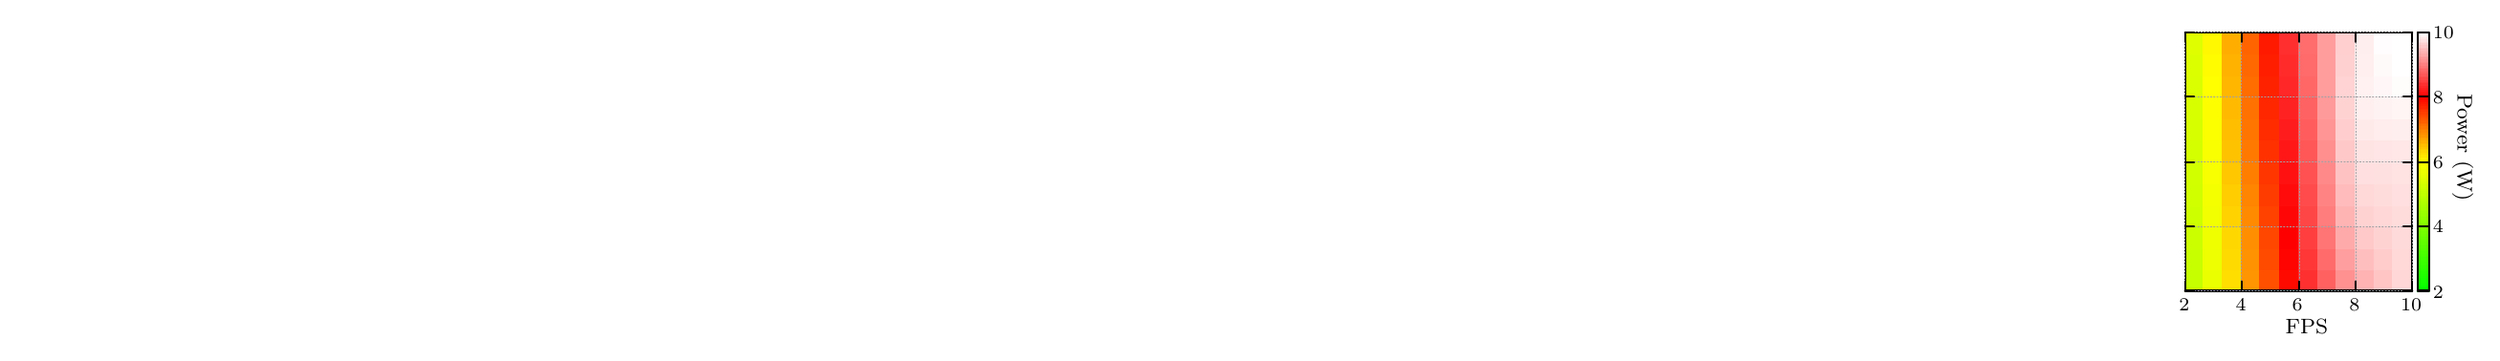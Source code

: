 \definecolor{cc5ff00}{RGB}{197,255,0}
\definecolor{ceaff00}{RGB}{234,255,0}
\definecolor{cffde00}{RGB}{255,222,0}
\definecolor{cc8ff00}{RGB}{200,255,0}
\definecolor{cedff00}{RGB}{237,255,0}
\definecolor{cffda00}{RGB}{255,218,0}
\definecolor{ccbff00}{RGB}{203,255,0}
\definecolor{cefff00}{RGB}{239,255,0}
\definecolor{cffd700}{RGB}{255,215,0}
\definecolor{cceff00}{RGB}{206,255,0}
\definecolor{cf2ff00}{RGB}{242,255,0}
\definecolor{cffd200}{RGB}{255,210,0}
\definecolor{cd0ff00}{RGB}{208,255,0}
\definecolor{cf4ff00}{RGB}{244,255,0}
\definecolor{cffcd00}{RGB}{255,205,0}
\definecolor{cd2ff00}{RGB}{210,255,0}
\definecolor{cf7ff00}{RGB}{247,255,0}
\definecolor{cffc700}{RGB}{255,199,0}
\definecolor{cd4ff00}{RGB}{212,255,0}
\definecolor{cf9ff00}{RGB}{249,255,0}
\definecolor{cffc200}{RGB}{255,194,0}
\definecolor{cd6ff00}{RGB}{214,255,0}
\definecolor{cfbff00}{RGB}{251,255,0}
\definecolor{cffbe00}{RGB}{255,190,0}
\definecolor{cd8ff00}{RGB}{216,255,0}
\definecolor{cfdff00}{RGB}{253,255,0}
\definecolor{cffba00}{RGB}{255,186,0}
\definecolor{cdaff00}{RGB}{218,255,0}
\definecolor{cffff00}{RGB}{255,255,0}
\definecolor{cffb600}{RGB}{255,182,0}
\definecolor{cdcff00}{RGB}{220,255,0}
\definecolor{cfffc00}{RGB}{255,252,0}
\definecolor{cffb200}{RGB}{255,178,0}
\definecolor{cdfff00}{RGB}{223,255,0}
\definecolor{cfff800}{RGB}{255,248,0}
\definecolor{cffae00}{RGB}{255,174,0}
\definecolor{cff9500}{RGB}{255,149,0}
\definecolor{cff5000}{RGB}{255,80,0}
\definecolor{cff0a00}{RGB}{255,10,0}
\definecolor{cff9200}{RGB}{255,146,0}
\definecolor{cff4b00}{RGB}{255,75,0}
\definecolor{cff0400}{RGB}{255,4,0}
\definecolor{cff8f00}{RGB}{255,143,0}
\definecolor{cff4700}{RGB}{255,71,0}
\definecolor{cff0000}{RGB}{255,0,0}
\definecolor{cff8a00}{RGB}{255,138,0}
\definecolor{cff4200}{RGB}{255,66,0}
\definecolor{cff0606}{RGB}{255,6,6}
\definecolor{cff8400}{RGB}{255,132,0}
\definecolor{cff3c00}{RGB}{255,60,0}
\definecolor{cff0b0b}{RGB}{255,11,11}
\definecolor{cff7e00}{RGB}{255,126,0}
\definecolor{cff3600}{RGB}{255,54,0}
\definecolor{cff1111}{RGB}{255,17,17}
\definecolor{cff7900}{RGB}{255,121,0}
\definecolor{cff3100}{RGB}{255,49,0}
\definecolor{cff1717}{RGB}{255,23,23}
\definecolor{cff7500}{RGB}{255,117,0}
\definecolor{cff2c00}{RGB}{255,44,0}
\definecolor{cff1c1c}{RGB}{255,28,28}
\definecolor{cff7100}{RGB}{255,113,0}
\definecolor{cff2700}{RGB}{255,39,0}
\definecolor{cff2222}{RGB}{255,34,34}
\definecolor{cff6c00}{RGB}{255,108,0}
\definecolor{cff2200}{RGB}{255,34,0}
\definecolor{cff2727}{RGB}{255,39,39}
\definecolor{cff6800}{RGB}{255,104,0}
\definecolor{cff1e00}{RGB}{255,30,0}
\definecolor{cff2b2b}{RGB}{255,43,43}
\definecolor{cff6400}{RGB}{255,100,0}
\definecolor{cff1a00}{RGB}{255,26,0}
\definecolor{cff2f2f}{RGB}{255,47,47}
\definecolor{cff3030}{RGB}{255,48,48}
\definecolor{cff6161}{RGB}{255,97,97}
\definecolor{cff9191}{RGB}{255,145,145}
\definecolor{cff3737}{RGB}{255,55,55}
\definecolor{cff6b6b}{RGB}{255,107,107}
\definecolor{cff9e9e}{RGB}{255,158,158}
\definecolor{cff3f3f}{RGB}{255,63,63}
\definecolor{cff7575}{RGB}{255,117,117}
\definecolor{cffaaaa}{RGB}{255,170,170}
\definecolor{cff4646}{RGB}{255,70,70}
\definecolor{cff7d7d}{RGB}{255,125,125}
\definecolor{cffb4b4}{RGB}{255,180,180}
\definecolor{cff4b4b}{RGB}{255,75,75}
\definecolor{cff8383}{RGB}{255,131,131}
\definecolor{cffbbbb}{RGB}{255,187,187}
\definecolor{cff5151}{RGB}{255,81,81}
\definecolor{cff8989}{RGB}{255,137,137}
\definecolor{cffc2c2}{RGB}{255,194,194}
\definecolor{cff5757}{RGB}{255,87,87}
\definecolor{cff8f8f}{RGB}{255,143,143}
\definecolor{cffc8c8}{RGB}{255,200,200}
\definecolor{cff5d5d}{RGB}{255,93,93}
\definecolor{cff9595}{RGB}{255,149,149}
\definecolor{cffcdcd}{RGB}{255,205,205}
\definecolor{cff6262}{RGB}{255,98,98}
\definecolor{cff9a9a}{RGB}{255,154,154}
\definecolor{cffd2d2}{RGB}{255,210,210}
\definecolor{cff6767}{RGB}{255,103,103}
\definecolor{cff9d9d}{RGB}{255,157,157}
\definecolor{cffd3d3}{RGB}{255,211,211}
\definecolor{cff6a6a}{RGB}{255,106,106}
\definecolor{cffd0d0}{RGB}{255,208,208}
\definecolor{cff6d6d}{RGB}{255,109,109}
\definecolor{cffcece}{RGB}{255,206,206}
\definecolor{cffb3b3}{RGB}{255,179,179}
\definecolor{cffc5c5}{RGB}{255,197,197}
\definecolor{cffd7d7}{RGB}{255,215,215}
\definecolor{cffbebe}{RGB}{255,190,190}
\definecolor{cffcbcb}{RGB}{255,203,203}
\definecolor{cffd8d8}{RGB}{255,216,216}
\definecolor{cffc9c9}{RGB}{255,201,201}
\definecolor{cffdada}{RGB}{255,218,218}
\definecolor{cffdcdc}{RGB}{255,220,220}
\definecolor{cffdfdf}{RGB}{255,223,223}
\definecolor{cffe0e0}{RGB}{255,224,224}
\definecolor{cffe2e2}{RGB}{255,226,226}
\definecolor{cffe4e4}{RGB}{255,228,228}
\definecolor{cffe5e5}{RGB}{255,229,229}
\definecolor{cffe7e7}{RGB}{255,231,231}
\definecolor{cffeaea}{RGB}{255,234,234}
\definecolor{cffecec}{RGB}{255,236,236}
\definecolor{cffeeee}{RGB}{255,238,238}
\definecolor{cffefef}{RGB}{255,239,239}
\definecolor{cfff2f2}{RGB}{255,242,242}
\definecolor{cfff5f5}{RGB}{255,245,245}
\definecolor{cfff1f1}{RGB}{255,241,241}
\definecolor{cfff7f7}{RGB}{255,247,247}
\definecolor{cfffcfc}{RGB}{255,252,252}
\definecolor{cfffafa}{RGB}{255,250,250}
\definecolor{cffffff}{RGB}{255,255,255}
\definecolor{cfffdfd}{RGB}{255,253,253}
\definecolor{ca0a0a4}{RGB}{160,160,164}
\definecolor{c00ff00}{RGB}{0,255,0}
\definecolor{c04ff00}{RGB}{4,255,0}
\definecolor{c08ff00}{RGB}{8,255,0}
\definecolor{c0cff00}{RGB}{12,255,0}
\definecolor{c10ff00}{RGB}{16,255,0}
\definecolor{c14ff00}{RGB}{20,255,0}
\definecolor{c18ff00}{RGB}{24,255,0}
\definecolor{c1cff00}{RGB}{28,255,0}
\definecolor{c20ff00}{RGB}{32,255,0}
\definecolor{c24ff00}{RGB}{36,255,0}
\definecolor{c28ff00}{RGB}{40,255,0}
\definecolor{c2cff00}{RGB}{44,255,0}
\definecolor{c30ff00}{RGB}{48,255,0}
\definecolor{c34ff00}{RGB}{52,255,0}
\definecolor{c38ff00}{RGB}{56,255,0}
\definecolor{c3cff00}{RGB}{60,255,0}
\definecolor{c40ff00}{RGB}{64,255,0}
\definecolor{c44ff00}{RGB}{68,255,0}
\definecolor{c48ff00}{RGB}{72,255,0}
\definecolor{c4cff00}{RGB}{76,255,0}
\definecolor{c50ff00}{RGB}{80,255,0}
\definecolor{c54ff00}{RGB}{84,255,0}
\definecolor{c58ff00}{RGB}{88,255,0}
\definecolor{c5cff00}{RGB}{92,255,0}
\definecolor{c60ff00}{RGB}{96,255,0}
\definecolor{c64ff00}{RGB}{100,255,0}
\definecolor{c68ff00}{RGB}{104,255,0}
\definecolor{c6cff00}{RGB}{108,255,0}
\definecolor{c70ff00}{RGB}{112,255,0}
\definecolor{c74ff00}{RGB}{116,255,0}
\definecolor{c78ff00}{RGB}{120,255,0}
\definecolor{c7cff00}{RGB}{124,255,0}
\definecolor{c80ff00}{RGB}{128,255,0}
\definecolor{c84ff00}{RGB}{132,255,0}
\definecolor{c88ff00}{RGB}{136,255,0}
\definecolor{c8cff00}{RGB}{140,255,0}
\definecolor{c90ff00}{RGB}{144,255,0}
\definecolor{c94ff00}{RGB}{148,255,0}
\definecolor{c98ff00}{RGB}{152,255,0}
\definecolor{c9cff00}{RGB}{156,255,0}
\definecolor{ca0ff00}{RGB}{160,255,0}
\definecolor{ca4ff00}{RGB}{164,255,0}
\definecolor{ca8ff00}{RGB}{168,255,0}
\definecolor{cacff00}{RGB}{172,255,0}
\definecolor{cb0ff00}{RGB}{176,255,0}
\definecolor{cb4ff00}{RGB}{180,255,0}
\definecolor{cb8ff00}{RGB}{184,255,0}
\definecolor{cbcff00}{RGB}{188,255,0}
\definecolor{cc0ff00}{RGB}{192,255,0}
\definecolor{cc4ff00}{RGB}{196,255,0}
\definecolor{cccff00}{RGB}{204,255,0}
\definecolor{ce0ff00}{RGB}{224,255,0}
\definecolor{ce4ff00}{RGB}{228,255,0}
\definecolor{ce8ff00}{RGB}{232,255,0}
\definecolor{cecff00}{RGB}{236,255,0}
\definecolor{cf0ff00}{RGB}{240,255,0}
\definecolor{cf8ff00}{RGB}{248,255,0}
\definecolor{cfcff00}{RGB}{252,255,0}
\definecolor{cfff700}{RGB}{255,247,0}
\definecolor{cffef00}{RGB}{255,239,0}
\definecolor{cffe700}{RGB}{255,231,0}
\definecolor{cffdf00}{RGB}{255,223,0}
\definecolor{cffcf00}{RGB}{255,207,0}
\definecolor{cffbf00}{RGB}{255,191,0}
\definecolor{cffb700}{RGB}{255,183,0}
\definecolor{cffaf00}{RGB}{255,175,0}
\definecolor{cffa700}{RGB}{255,167,0}
\definecolor{cff9f00}{RGB}{255,159,0}
\definecolor{cff9700}{RGB}{255,151,0}
\definecolor{cff8700}{RGB}{255,135,0}
\definecolor{cff7f00}{RGB}{255,127,0}
\definecolor{cff7700}{RGB}{255,119,0}
\definecolor{cff6f00}{RGB}{255,111,0}
\definecolor{cff6700}{RGB}{255,103,0}
\definecolor{cff5f00}{RGB}{255,95,0}
\definecolor{cff5700}{RGB}{255,87,0}
\definecolor{cff4f00}{RGB}{255,79,0}
\definecolor{cff3f00}{RGB}{255,63,0}
\definecolor{cff3700}{RGB}{255,55,0}
\definecolor{cff2f00}{RGB}{255,47,0}
\definecolor{cff1f00}{RGB}{255,31,0}
\definecolor{cff1700}{RGB}{255,23,0}
\definecolor{cff0f00}{RGB}{255,15,0}
\definecolor{cff0700}{RGB}{255,7,0}
\definecolor{cff0808}{RGB}{255,8,8}
\definecolor{cff1010}{RGB}{255,16,16}
\definecolor{cff1818}{RGB}{255,24,24}
\definecolor{cff2020}{RGB}{255,32,32}
\definecolor{cff2828}{RGB}{255,40,40}
\definecolor{cff3838}{RGB}{255,56,56}
\definecolor{cff4040}{RGB}{255,64,64}
\definecolor{cff4848}{RGB}{255,72,72}
\definecolor{cff5050}{RGB}{255,80,80}
\definecolor{cff5858}{RGB}{255,88,88}
\definecolor{cff6060}{RGB}{255,96,96}
\definecolor{cff6868}{RGB}{255,104,104}
\definecolor{cff7070}{RGB}{255,112,112}
\definecolor{cff7878}{RGB}{255,120,120}
\definecolor{cff8080}{RGB}{255,128,128}
\definecolor{cff8888}{RGB}{255,136,136}
\definecolor{cff9090}{RGB}{255,144,144}
\definecolor{cff9898}{RGB}{255,152,152}
\definecolor{cffa0a0}{RGB}{255,160,160}
\definecolor{cffa8a8}{RGB}{255,168,168}
\definecolor{cffb0b0}{RGB}{255,176,176}
\definecolor{cffb8b8}{RGB}{255,184,184}
\definecolor{cffc0c0}{RGB}{255,192,192}
\definecolor{cffe8e8}{RGB}{255,232,232}
\definecolor{cfff0f0}{RGB}{255,240,240}
\definecolor{cfff8f8}{RGB}{255,248,248}
\begin{tikzpicture}[y=0.80pt, x=0.80pt, yscale=-0.56, xscale=0.52, inner sep=0pt, outer sep=0pt]
\scriptsize
\begin{scope}[draw=black,line join=bevel,line cap=rect,even odd rule,line width=0.800pt]
  \begin{scope}[cm={{1.0,0.0,0.0,1.0,(0.0,0.0)}},draw=black,line join=bevel,line cap=rect,line width=0.800pt]
  \end{scope}
  \begin{scope}[cm={{1.006,0.0,0.0,1.006,(0.0,0.0)}},draw=black,line join=bevel,line cap=rect,line width=0.800pt]
  \end{scope}
  \begin{scope}[cm={{1.006,0.0,0.0,1.006,(0.0,0.0)}},draw=black,line join=bevel,line cap=rect,line width=0.800pt]
  \end{scope}
  \begin{scope}[cm={{1.006,0.0,0.0,1.006,(0.0,0.0)}},draw=black,line join=bevel,line cap=rect,line width=0.800pt]
  \end{scope}
  \begin{scope}[cm={{1.006,0.0,0.0,1.006,(0.0,0.0)}},draw=cc5ff00,fill=cc5ff00,line join=bevel,line cap=rect,line width=0.800pt]
    \path[draw,fill,even odd rule] (57.5,268.5) -- (57.5,250.5) --
      (74.5,250.5) -- (74.5,268.5) -- (57.5,268.5);
  \end{scope}
  \begin{scope}[cm={{1.006,0.0,0.0,1.006,(0.0,0.0)}},draw=ceaff00,fill=ceaff00,line join=bevel,line cap=rect,line width=0.800pt]
    \path[draw,fill,even odd rule] (74.5,268.5) -- (74.5,250.5) --
      (91.5,250.5) -- (91.5,268.5) -- (74.5,268.5);
  \end{scope}
  \begin{scope}[cm={{1.006,0.0,0.0,1.006,(0.0,0.0)}},draw=cffde00,fill=cffde00,line join=bevel,line cap=rect,line width=0.800pt]
    \path[draw,fill,even odd rule] (91.5,268.5) -- (91.5,250.5) --
      (108.5,250.5) -- (108.5,268.5) -- (91.5,268.5);
  \end{scope}
  \begin{scope}[cm={{1.006,0.0,0.0,1.006,(0.0,0.0)}},draw=cc8ff00,fill=cc8ff00,line join=bevel,line cap=rect,line width=0.800pt]
    \path[draw,fill,even odd rule] (57.5,250.5) -- (57.5,232.5) --
      (74.5,232.5) -- (74.5,250.5) -- (57.5,250.5);
  \end{scope}
  \begin{scope}[cm={{1.006,0.0,0.0,1.006,(0.0,0.0)}},draw=cedff00,fill=cedff00,line join=bevel,line cap=rect,line width=0.800pt]
    \path[draw,fill,even odd rule] (74.5,250.5) -- (74.5,232.5) --
      (91.5,232.5) -- (91.5,250.5) -- (74.5,250.5);
  \end{scope}
  \begin{scope}[cm={{1.006,0.0,0.0,1.006,(0.0,0.0)}},draw=cffda00,fill=cffda00,line join=bevel,line cap=rect,line width=0.800pt]
    \path[draw,fill,even odd rule] (91.5,250.5) -- (91.5,232.5) --
      (108.5,232.5) -- (108.5,250.5) -- (91.5,250.5);
  \end{scope}
  \begin{scope}[cm={{1.006,0.0,0.0,1.006,(0.0,0.0)}},draw=ccbff00,fill=ccbff00,line join=bevel,line cap=rect,line width=0.800pt]
    \path[draw,fill,even odd rule] (57.5,232.5) -- (57.5,214.5) --
      (74.5,214.5) -- (74.5,232.5) -- (57.5,232.5);
  \end{scope}
  \begin{scope}[cm={{1.006,0.0,0.0,1.006,(0.0,0.0)}},draw=cefff00,fill=cefff00,line join=bevel,line cap=rect,line width=0.800pt]
    \path[draw,fill,even odd rule] (74.5,232.5) -- (74.5,214.5) --
      (91.5,214.5) -- (91.5,232.5) -- (74.5,232.5);
  \end{scope}
  \begin{scope}[cm={{1.006,0.0,0.0,1.006,(0.0,0.0)}},draw=cffd700,fill=cffd700,line join=bevel,line cap=rect,line width=0.800pt]
    \path[draw,fill,even odd rule] (91.5,232.5) -- (91.5,214.5) --
      (108.5,214.5) -- (108.5,232.5) -- (91.5,232.5);
  \end{scope}
  \begin{scope}[cm={{1.006,0.0,0.0,1.006,(0.0,0.0)}},draw=cceff00,fill=cceff00,line join=bevel,line cap=rect,line width=0.800pt]
    \path[draw,fill,even odd rule] (57.5,214.5) -- (57.5,196.5) --
      (74.5,196.5) -- (74.5,214.5) -- (57.5,214.5);
  \end{scope}
  \begin{scope}[cm={{1.006,0.0,0.0,1.006,(0.0,0.0)}},draw=cf2ff00,fill=cf2ff00,line join=bevel,line cap=rect,line width=0.800pt]
    \path[draw,fill,even odd rule] (74.5,214.5) -- (74.5,196.5) --
      (91.5,196.5) -- (91.5,214.5) -- (74.5,214.5);
  \end{scope}
  \begin{scope}[cm={{1.006,0.0,0.0,1.006,(0.0,0.0)}},draw=cffd200,fill=cffd200,line join=bevel,line cap=rect,line width=0.800pt]
    \path[draw,fill,even odd rule] (91.5,214.5) -- (91.5,196.5) --
      (108.5,196.5) -- (108.5,214.5) -- (91.5,214.5);
  \end{scope}
  \begin{scope}[cm={{1.006,0.0,0.0,1.006,(0.0,0.0)}},draw=cd0ff00,fill=cd0ff00,line join=bevel,line cap=rect,line width=0.800pt]
    \path[draw,fill,even odd rule] (57.5,196.5) -- (57.5,178.5) --
      (74.5,178.5) -- (74.5,196.5) -- (57.5,196.5);
  \end{scope}
  \begin{scope}[cm={{1.006,0.0,0.0,1.006,(0.0,0.0)}},draw=cf4ff00,fill=cf4ff00,line join=bevel,line cap=rect,line width=0.800pt]
    \path[draw,fill,even odd rule] (74.5,196.5) -- (74.5,178.5) --
      (91.5,178.5) -- (91.5,196.5) -- (74.5,196.5);
  \end{scope}
  \begin{scope}[cm={{1.006,0.0,0.0,1.006,(0.0,0.0)}},draw=cffcd00,fill=cffcd00,line join=bevel,line cap=rect,line width=0.800pt]
    \path[draw,fill,even odd rule] (91.5,196.5) -- (91.5,178.5) --
      (108.5,178.5) -- (108.5,196.5) -- (91.5,196.5);
  \end{scope}
  \begin{scope}[cm={{1.006,0.0,0.0,1.006,(0.0,0.0)}},draw=cd2ff00,fill=cd2ff00,line join=bevel,line cap=rect,line width=0.800pt]
    \path[draw,fill,even odd rule] (57.5,178.5) -- (57.5,160.5) --
      (74.5,160.5) -- (74.5,178.5) -- (57.5,178.5);
  \end{scope}
  \begin{scope}[cm={{1.006,0.0,0.0,1.006,(0.0,0.0)}},draw=cf7ff00,fill=cf7ff00,line join=bevel,line cap=rect,line width=0.800pt]
    \path[draw,fill,even odd rule] (74.5,178.5) -- (74.5,160.5) --
      (91.5,160.5) -- (91.5,178.5) -- (74.5,178.5);
  \end{scope}
  \begin{scope}[cm={{1.006,0.0,0.0,1.006,(0.0,0.0)}},draw=cffc700,fill=cffc700,line join=bevel,line cap=rect,line width=0.800pt]
    \path[draw,fill,even odd rule] (91.5,178.5) -- (91.5,160.5) --
      (108.5,160.5) -- (108.5,178.5) -- (91.5,178.5);
  \end{scope}
  \begin{scope}[cm={{1.006,0.0,0.0,1.006,(0.0,0.0)}},draw=cd4ff00,fill=cd4ff00,line join=bevel,line cap=rect,line width=0.800pt]
    \path[draw,fill,even odd rule] (57.5,160.5) -- (57.5,141.5) --
      (74.5,141.5) -- (74.5,160.5) -- (57.5,160.5);
  \end{scope}
  \begin{scope}[cm={{1.006,0.0,0.0,1.006,(0.0,0.0)}},draw=cf9ff00,fill=cf9ff00,line join=bevel,line cap=rect,line width=0.800pt]
    \path[draw,fill,even odd rule] (74.5,160.5) -- (74.5,141.5) --
      (91.5,141.5) -- (91.5,160.5) -- (74.5,160.5);
  \end{scope}
  \begin{scope}[cm={{1.006,0.0,0.0,1.006,(0.0,0.0)}},draw=cffc200,fill=cffc200,line join=bevel,line cap=rect,line width=0.800pt]
    \path[draw,fill,even odd rule] (91.5,160.5) -- (91.5,141.5) --
      (108.5,141.5) -- (108.5,160.5) -- (91.5,160.5);
  \end{scope}
  \begin{scope}[cm={{1.006,0.0,0.0,1.006,(0.0,0.0)}},draw=cd6ff00,fill=cd6ff00,line join=bevel,line cap=rect,line width=0.800pt]
    \path[draw,fill,even odd rule] (57.5,141.5) -- (57.5,123.5) --
      (74.5,123.5) -- (74.5,141.5) -- (57.5,141.5);
  \end{scope}
  \begin{scope}[cm={{1.006,0.0,0.0,1.006,(0.0,0.0)}},draw=cfbff00,fill=cfbff00,line join=bevel,line cap=rect,line width=0.800pt]
    \path[draw,fill,even odd rule] (74.5,141.5) -- (74.5,123.5) --
      (91.5,123.5) -- (91.5,141.5) -- (74.5,141.5);
  \end{scope}
  \begin{scope}[cm={{1.006,0.0,0.0,1.006,(0.0,0.0)}},draw=cffbe00,fill=cffbe00,line join=bevel,line cap=rect,line width=0.800pt]
    \path[draw,fill,even odd rule] (91.5,141.5) -- (91.5,123.5) --
      (108.5,123.5) -- (108.5,141.5) -- (91.5,141.5);
  \end{scope}
  \begin{scope}[cm={{1.006,0.0,0.0,1.006,(0.0,0.0)}},draw=cd8ff00,fill=cd8ff00,line join=bevel,line cap=rect,line width=0.800pt]
    \path[draw,fill,even odd rule] (57.5,123.5) -- (57.5,105.5) --
      (74.5,105.5) -- (74.5,123.5) -- (57.5,123.5);
  \end{scope}
  \begin{scope}[cm={{1.006,0.0,0.0,1.006,(0.0,0.0)}},draw=cfdff00,fill=cfdff00,line join=bevel,line cap=rect,line width=0.800pt]
    \path[draw,fill,even odd rule] (74.5,123.5) -- (74.5,105.5) --
      (91.5,105.5) -- (91.5,123.5) -- (74.5,123.5);
  \end{scope}
  \begin{scope}[cm={{1.006,0.0,0.0,1.006,(0.0,0.0)}},draw=cffba00,fill=cffba00,line join=bevel,line cap=rect,line width=0.800pt]
    \path[draw,fill,even odd rule] (91.5,123.5) -- (91.5,105.5) --
      (108.5,105.5) -- (108.5,123.5) -- (91.5,123.5);
  \end{scope}
  \begin{scope}[cm={{1.006,0.0,0.0,1.006,(0.0,0.0)}},draw=cdaff00,fill=cdaff00,line join=bevel,line cap=rect,line width=0.800pt]
    \path[draw,fill,even odd rule] (57.5,105.5) -- (57.5,87.5) --
      (74.5,87.5) -- (74.5,105.5) -- (57.5,105.5);
  \end{scope}
  \begin{scope}[cm={{1.006,0.0,0.0,1.006,(0.0,0.0)}},draw=cffff00,fill=cffff00,line join=bevel,line cap=rect,line width=0.800pt]
    \path[draw,fill,even odd rule] (74.5,105.5) -- (74.5,87.5) --
      (91.5,87.5) -- (91.5,105.5) -- (74.5,105.5);
  \end{scope}
  \begin{scope}[cm={{1.006,0.0,0.0,1.006,(0.0,0.0)}},draw=cffb600,fill=cffb600,line join=bevel,line cap=rect,line width=0.800pt]
    \path[draw,fill,even odd rule] (91.5,105.5) -- (91.5,87.5) --
      (108.5,87.5) -- (108.5,105.5) -- (91.5,105.5);
  \end{scope}
  \begin{scope}[cm={{1.006,0.0,0.0,1.006,(0.0,0.0)}},draw=cdcff00,fill=cdcff00,line join=bevel,line cap=rect,line width=0.800pt]
    \path[draw,fill,even odd rule] (57.5,87.5) -- (57.5,69.5) --
      (74.5,69.5) -- (74.5,87.5) -- (57.5,87.5);
  \end{scope}
  \begin{scope}[cm={{1.006,0.0,0.0,1.006,(0.0,0.0)}},draw=cfffc00,fill=cfffc00,line join=bevel,line cap=rect,line width=0.800pt]
    \path[draw,fill,even odd rule] (74.5,87.5) -- (74.5,69.5) --
      (91.5,69.5) -- (91.5,87.5) -- (74.5,87.5);
  \end{scope}
  \begin{scope}[cm={{1.006,0.0,0.0,1.006,(0.0,0.0)}},draw=cffb200,fill=cffb200,line join=bevel,line cap=rect,line width=0.800pt]
    \path[draw,fill,even odd rule] (91.5,87.5) -- (91.5,69.5) --
      (108.5,69.5) -- (108.5,87.5) -- (91.5,87.5);
  \end{scope}
  \begin{scope}[cm={{1.006,0.0,0.0,1.006,(0.0,0.0)}},draw=cdfff00,fill=cdfff00,line join=bevel,line cap=rect,line width=0.800pt]
    \path[draw,fill,even odd rule] (57.5,69.5) -- (57.5,51.5) --
      (74.5,51.5) -- (74.5,69.5) -- (57.5,69.5);
  \end{scope}
  \begin{scope}[cm={{1.006,0.0,0.0,1.006,(0.0,0.0)}},draw=cfff800,fill=cfff800,line join=bevel,line cap=rect,line width=0.800pt]
    \path[draw,fill,even odd rule] (74.5,69.5) -- (74.5,51.5) --
      (91.5,51.5) -- (91.5,69.5) -- (74.5,69.5);
  \end{scope}
  \begin{scope}[cm={{1.006,0.0,0.0,1.006,(0.0,0.0)}},draw=cffae00,fill=cffae00,line join=bevel,line cap=rect,line width=0.800pt]
    \path[draw,fill,even odd rule] (91.5,69.5) -- (91.5,51.5) --
      (108.5,51.5) -- (108.5,69.5) -- (91.5,69.5);
  \end{scope}
  \begin{scope}[cm={{1.006,0.0,0.0,1.006,(0.0,0.0)}},draw=cff9500,fill=cff9500,line join=bevel,line cap=rect,line width=0.800pt]
    \path[draw,fill,even odd rule] (108.5,268.5) -- (108.5,250.5) --
      (125.5,250.5) -- (125.5,268.5) -- (108.5,268.5);
  \end{scope}
  \begin{scope}[cm={{1.006,0.0,0.0,1.006,(0.0,0.0)}},draw=cff5000,fill=cff5000,line join=bevel,line cap=rect,line width=0.800pt]
    \path[draw,fill,even odd rule] (125.5,268.5) -- (125.5,250.5) --
      (143.5,250.5) -- (143.5,268.5) -- (125.5,268.5);
  \end{scope}
  \begin{scope}[cm={{1.006,0.0,0.0,1.006,(0.0,0.0)}},draw=cff0a00,fill=cff0a00,line join=bevel,line cap=rect,line width=0.800pt]
    \path[draw,fill,even odd rule] (143.5,268.5) -- (143.5,250.5) --
      (160.5,250.5) -- (160.5,268.5) -- (143.5,268.5);
  \end{scope}
  \begin{scope}[cm={{1.006,0.0,0.0,1.006,(0.0,0.0)}},draw=cff9200,fill=cff9200,line join=bevel,line cap=rect,line width=0.800pt]
    \path[draw,fill,even odd rule] (108.5,250.5) -- (108.5,232.5) --
      (125.5,232.5) -- (125.5,250.5) -- (108.5,250.5);
  \end{scope}
  \begin{scope}[cm={{1.006,0.0,0.0,1.006,(0.0,0.0)}},draw=cff4b00,fill=cff4b00,line join=bevel,line cap=rect,line width=0.800pt]
    \path[draw,fill,even odd rule] (125.5,250.5) -- (125.5,232.5) --
      (143.5,232.5) -- (143.5,250.5) -- (125.5,250.5);
  \end{scope}
  \begin{scope}[cm={{1.006,0.0,0.0,1.006,(0.0,0.0)}},draw=cff0400,fill=cff0400,line join=bevel,line cap=rect,line width=0.800pt]
    \path[draw,fill,even odd rule] (143.5,250.5) -- (143.5,232.5) --
      (160.5,232.5) -- (160.5,250.5) -- (143.5,250.5);
  \end{scope}
  \begin{scope}[cm={{1.006,0.0,0.0,1.006,(0.0,0.0)}},draw=cff8f00,fill=cff8f00,line join=bevel,line cap=rect,line width=0.800pt]
    \path[draw,fill,even odd rule] (108.5,232.5) -- (108.5,214.5) --
      (125.5,214.5) -- (125.5,232.5) -- (108.5,232.5);
  \end{scope}
  \begin{scope}[cm={{1.006,0.0,0.0,1.006,(0.0,0.0)}},draw=cff4700,fill=cff4700,line join=bevel,line cap=rect,line width=0.800pt]
    \path[draw,fill,even odd rule] (125.5,232.5) -- (125.5,214.5) --
      (143.5,214.5) -- (143.5,232.5) -- (125.5,232.5);
  \end{scope}
  \begin{scope}[cm={{1.006,0.0,0.0,1.006,(0.0,0.0)}},draw=cff0000,fill=cff0000,line join=bevel,line cap=rect,line width=0.800pt]
    \path[draw,fill,even odd rule] (143.5,232.5) -- (143.5,214.5) --
      (160.5,214.5) -- (160.5,232.5) -- (143.5,232.5);
  \end{scope}
  \begin{scope}[cm={{1.006,0.0,0.0,1.006,(0.0,0.0)}},draw=cff8a00,fill=cff8a00,line join=bevel,line cap=rect,line width=0.800pt]
    \path[draw,fill,even odd rule] (108.5,214.5) -- (108.5,196.5) --
      (125.5,196.5) -- (125.5,214.5) -- (108.5,214.5);
  \end{scope}
  \begin{scope}[cm={{1.006,0.0,0.0,1.006,(0.0,0.0)}},draw=cff4200,fill=cff4200,line join=bevel,line cap=rect,line width=0.800pt]
    \path[draw,fill,even odd rule] (125.5,214.5) -- (125.5,196.5) --
      (143.5,196.5) -- (143.5,214.5) -- (125.5,214.5);
  \end{scope}
  \begin{scope}[cm={{1.006,0.0,0.0,1.006,(0.0,0.0)}},draw=cff0606,fill=cff0606,line join=bevel,line cap=rect,line width=0.800pt]
    \path[draw,fill,even odd rule] (143.5,214.5) -- (143.5,196.5) --
      (160.5,196.5) -- (160.5,214.5) -- (143.5,214.5);
  \end{scope}
  \begin{scope}[cm={{1.006,0.0,0.0,1.006,(0.0,0.0)}},draw=cff8400,fill=cff8400,line join=bevel,line cap=rect,line width=0.800pt]
    \path[draw,fill,even odd rule] (108.5,196.5) -- (108.5,178.5) --
      (125.5,178.5) -- (125.5,196.5) -- (108.5,196.5);
  \end{scope}
  \begin{scope}[cm={{1.006,0.0,0.0,1.006,(0.0,0.0)}},draw=cff3c00,fill=cff3c00,line join=bevel,line cap=rect,line width=0.800pt]
    \path[draw,fill,even odd rule] (125.5,196.5) -- (125.5,178.5) --
      (143.5,178.5) -- (143.5,196.5) -- (125.5,196.5);
  \end{scope}
  \begin{scope}[cm={{1.006,0.0,0.0,1.006,(0.0,0.0)}},draw=cff0b0b,fill=cff0b0b,line join=bevel,line cap=rect,line width=0.800pt]
    \path[draw,fill,even odd rule] (143.5,196.5) -- (143.5,178.5) --
      (160.5,178.5) -- (160.5,196.5) -- (143.5,196.5);
  \end{scope}
  \begin{scope}[cm={{1.006,0.0,0.0,1.006,(0.0,0.0)}},draw=cff7e00,fill=cff7e00,line join=bevel,line cap=rect,line width=0.800pt]
    \path[draw,fill,even odd rule] (108.5,178.5) -- (108.5,160.5) --
      (125.5,160.5) -- (125.5,178.5) -- (108.5,178.5);
  \end{scope}
  \begin{scope}[cm={{1.006,0.0,0.0,1.006,(0.0,0.0)}},draw=cff3600,fill=cff3600,line join=bevel,line cap=rect,line width=0.800pt]
    \path[draw,fill,even odd rule] (125.5,178.5) -- (125.5,160.5) --
      (143.5,160.5) -- (143.5,178.5) -- (125.5,178.5);
  \end{scope}
  \begin{scope}[cm={{1.006,0.0,0.0,1.006,(0.0,0.0)}},draw=cff1111,fill=cff1111,line join=bevel,line cap=rect,line width=0.800pt]
    \path[draw,fill,even odd rule] (143.5,178.5) -- (143.5,160.5) --
      (160.5,160.5) -- (160.5,178.5) -- (143.5,178.5);
  \end{scope}
  \begin{scope}[cm={{1.006,0.0,0.0,1.006,(0.0,0.0)}},draw=cff7900,fill=cff7900,line join=bevel,line cap=rect,line width=0.800pt]
    \path[draw,fill,even odd rule] (108.5,160.5) -- (108.5,141.5) --
      (125.5,141.5) -- (125.5,160.5) -- (108.5,160.5);
  \end{scope}
  \begin{scope}[cm={{1.006,0.0,0.0,1.006,(0.0,0.0)}},draw=cff3100,fill=cff3100,line join=bevel,line cap=rect,line width=0.800pt]
    \path[draw,fill,even odd rule] (125.5,160.5) -- (125.5,141.5) --
      (143.5,141.5) -- (143.5,160.5) -- (125.5,160.5);
  \end{scope}
  \begin{scope}[cm={{1.006,0.0,0.0,1.006,(0.0,0.0)}},draw=cff1717,fill=cff1717,line join=bevel,line cap=rect,line width=0.800pt]
    \path[draw,fill,even odd rule] (143.5,160.5) -- (143.5,141.5) --
      (160.5,141.5) -- (160.5,160.5) -- (143.5,160.5);
  \end{scope}
  \begin{scope}[cm={{1.006,0.0,0.0,1.006,(0.0,0.0)}},draw=cff7500,fill=cff7500,line join=bevel,line cap=rect,line width=0.800pt]
    \path[draw,fill,even odd rule] (108.5,141.5) -- (108.5,123.5) --
      (125.5,123.5) -- (125.5,141.5) -- (108.5,141.5);
  \end{scope}
  \begin{scope}[cm={{1.006,0.0,0.0,1.006,(0.0,0.0)}},draw=cff2c00,fill=cff2c00,line join=bevel,line cap=rect,line width=0.800pt]
    \path[draw,fill,even odd rule] (125.5,141.5) -- (125.5,123.5) --
      (143.5,123.5) -- (143.5,141.5) -- (125.5,141.5);
  \end{scope}
  \begin{scope}[cm={{1.006,0.0,0.0,1.006,(0.0,0.0)}},draw=cff1c1c,fill=cff1c1c,line join=bevel,line cap=rect,line width=0.800pt]
    \path[draw,fill,even odd rule] (143.5,141.5) -- (143.5,123.5) --
      (160.5,123.5) -- (160.5,141.5) -- (143.5,141.5);
  \end{scope}
  \begin{scope}[cm={{1.006,0.0,0.0,1.006,(0.0,0.0)}},draw=cff7100,fill=cff7100,line join=bevel,line cap=rect,line width=0.800pt]
    \path[draw,fill,even odd rule] (108.5,123.5) -- (108.5,105.5) --
      (125.5,105.5) -- (125.5,123.5) -- (108.5,123.5);
  \end{scope}
  \begin{scope}[cm={{1.006,0.0,0.0,1.006,(0.0,0.0)}},draw=cff2700,fill=cff2700,line join=bevel,line cap=rect,line width=0.800pt]
    \path[draw,fill,even odd rule] (125.5,123.5) -- (125.5,105.5) --
      (143.5,105.5) -- (143.5,123.5) -- (125.5,123.5);
  \end{scope}
  \begin{scope}[cm={{1.006,0.0,0.0,1.006,(0.0,0.0)}},draw=cff2222,fill=cff2222,line join=bevel,line cap=rect,line width=0.800pt]
    \path[draw,fill,even odd rule] (143.5,123.5) -- (143.5,105.5) --
      (160.5,105.5) -- (160.5,123.5) -- (143.5,123.5);
  \end{scope}
  \begin{scope}[cm={{1.006,0.0,0.0,1.006,(0.0,0.0)}},draw=cff6c00,fill=cff6c00,line join=bevel,line cap=rect,line width=0.800pt]
    \path[draw,fill,even odd rule] (108.5,105.5) -- (108.5,87.5) --
      (125.5,87.5) -- (125.5,105.5) -- (108.5,105.5);
  \end{scope}
  \begin{scope}[cm={{1.006,0.0,0.0,1.006,(0.0,0.0)}},draw=cff2200,fill=cff2200,line join=bevel,line cap=rect,line width=0.800pt]
    \path[draw,fill,even odd rule] (125.5,105.5) -- (125.5,87.5) --
      (143.5,87.5) -- (143.5,105.5) -- (125.5,105.5);
  \end{scope}
  \begin{scope}[cm={{1.006,0.0,0.0,1.006,(0.0,0.0)}},draw=cff2727,fill=cff2727,line join=bevel,line cap=rect,line width=0.800pt]
    \path[draw,fill,even odd rule] (143.5,105.5) -- (143.5,87.5) --
      (160.5,87.5) -- (160.5,105.5) -- (143.5,105.5);
  \end{scope}
  \begin{scope}[cm={{1.006,0.0,0.0,1.006,(0.0,0.0)}},draw=cff6800,fill=cff6800,line join=bevel,line cap=rect,line width=0.800pt]
    \path[draw,fill,even odd rule] (108.5,87.5) -- (108.5,69.5) --
      (125.5,69.5) -- (125.5,87.5) -- (108.5,87.5);
  \end{scope}
  \begin{scope}[cm={{1.006,0.0,0.0,1.006,(0.0,0.0)}},draw=cff1e00,fill=cff1e00,line join=bevel,line cap=rect,line width=0.800pt]
    \path[draw,fill,even odd rule] (125.5,87.5) -- (125.5,69.5) --
      (143.5,69.5) -- (143.5,87.5) -- (125.5,87.5);
  \end{scope}
  \begin{scope}[cm={{1.006,0.0,0.0,1.006,(0.0,0.0)}},draw=cff2b2b,fill=cff2b2b,line join=bevel,line cap=rect,line width=0.800pt]
    \path[draw,fill,even odd rule] (143.5,87.5) -- (143.5,69.5) --
      (160.5,69.5) -- (160.5,87.5) -- (143.5,87.5);
  \end{scope}
  \begin{scope}[cm={{1.006,0.0,0.0,1.006,(0.0,0.0)}},draw=cff6400,fill=cff6400,line join=bevel,line cap=rect,line width=0.800pt]
    \path[draw,fill,even odd rule] (108.5,69.5) -- (108.5,51.5) --
      (125.5,51.5) -- (125.5,69.5) -- (108.5,69.5);
  \end{scope}
  \begin{scope}[cm={{1.006,0.0,0.0,1.006,(0.0,0.0)}},draw=cff1a00,fill=cff1a00,line join=bevel,line cap=rect,line width=0.800pt]
    \path[draw,fill,even odd rule] (125.5,69.5) -- (125.5,51.5) --
      (143.5,51.5) -- (143.5,69.5) -- (125.5,69.5);
  \end{scope}
  \begin{scope}[cm={{1.006,0.0,0.0,1.006,(0.0,0.0)}},draw=cff2f2f,fill=cff2f2f,line join=bevel,line cap=rect,line width=0.800pt]
    \path[draw,fill,even odd rule] (143.5,69.5) -- (143.5,51.5) --
      (160.5,51.5) -- (160.5,69.5) -- (143.5,69.5);
  \end{scope}
  \begin{scope}[cm={{1.006,0.0,0.0,1.006,(0.0,0.0)}},draw=cff3030,fill=cff3030,line join=bevel,line cap=rect,line width=0.800pt]
    \path[draw,fill,even odd rule] (160.5,268.5) -- (160.5,250.5) --
      (177.5,250.5) -- (177.5,268.5) -- (160.5,268.5);
  \end{scope}
  \begin{scope}[cm={{1.006,0.0,0.0,1.006,(0.0,0.0)}},draw=cff6161,fill=cff6161,line join=bevel,line cap=rect,line width=0.800pt]
    \path[draw,fill,even odd rule] (177.5,268.5) -- (177.5,250.5) --
      (194.5,250.5) -- (194.5,268.5) -- (177.5,268.5);
  \end{scope}
  \begin{scope}[cm={{1.006,0.0,0.0,1.006,(0.0,0.0)}},draw=cff9191,fill=cff9191,line join=bevel,line cap=rect,line width=0.800pt]
    \path[draw,fill,even odd rule] (194.5,268.5) -- (194.5,250.5) --
      (211.5,250.5) -- (211.5,268.5) -- (194.5,268.5);
  \end{scope}
  \begin{scope}[cm={{1.006,0.0,0.0,1.006,(0.0,0.0)}},draw=cff3737,fill=cff3737,line join=bevel,line cap=rect,line width=0.800pt]
    \path[draw,fill,even odd rule] (160.5,250.5) -- (160.5,232.5) --
      (177.5,232.5) -- (177.5,250.5) -- (160.5,250.5);
  \end{scope}
  \begin{scope}[cm={{1.006,0.0,0.0,1.006,(0.0,0.0)}},draw=cff6b6b,fill=cff6b6b,line join=bevel,line cap=rect,line width=0.800pt]
    \path[draw,fill,even odd rule] (177.5,250.5) -- (177.5,232.5) --
      (194.5,232.5) -- (194.5,250.5) -- (177.5,250.5);
  \end{scope}
  \begin{scope}[cm={{1.006,0.0,0.0,1.006,(0.0,0.0)}},draw=cff9e9e,fill=cff9e9e,line join=bevel,line cap=rect,line width=0.800pt]
    \path[draw,fill,even odd rule] (194.5,250.5) -- (194.5,232.5) --
      (211.5,232.5) -- (211.5,250.5) -- (194.5,250.5);
  \end{scope}
  \begin{scope}[cm={{1.006,0.0,0.0,1.006,(0.0,0.0)}},draw=cff3f3f,fill=cff3f3f,line join=bevel,line cap=rect,line width=0.800pt]
    \path[draw,fill,even odd rule] (160.5,232.5) -- (160.5,214.5) --
      (177.5,214.5) -- (177.5,232.5) -- (160.5,232.5);
  \end{scope}
  \begin{scope}[cm={{1.006,0.0,0.0,1.006,(0.0,0.0)}},draw=cff7575,fill=cff7575,line join=bevel,line cap=rect,line width=0.800pt]
    \path[draw,fill,even odd rule] (177.5,232.5) -- (177.5,214.5) --
      (194.5,214.5) -- (194.5,232.5) -- (177.5,232.5);
  \end{scope}
  \begin{scope}[cm={{1.006,0.0,0.0,1.006,(0.0,0.0)}},draw=cffaaaa,fill=cffaaaa,line join=bevel,line cap=rect,line width=0.800pt]
    \path[draw,fill,even odd rule] (194.5,232.5) -- (194.5,214.5) --
      (211.5,214.5) -- (211.5,232.5) -- (194.5,232.5);
  \end{scope}
  \begin{scope}[cm={{1.006,0.0,0.0,1.006,(0.0,0.0)}},draw=cff4646,fill=cff4646,line join=bevel,line cap=rect,line width=0.800pt]
    \path[draw,fill,even odd rule] (160.5,214.5) -- (160.5,196.5) --
      (177.5,196.5) -- (177.5,214.5) -- (160.5,214.5);
  \end{scope}
  \begin{scope}[cm={{1.006,0.0,0.0,1.006,(0.0,0.0)}},draw=cff7d7d,fill=cff7d7d,line join=bevel,line cap=rect,line width=0.800pt]
    \path[draw,fill,even odd rule] (177.5,214.5) -- (177.5,196.5) --
      (194.5,196.5) -- (194.5,214.5) -- (177.5,214.5);
  \end{scope}
  \begin{scope}[cm={{1.006,0.0,0.0,1.006,(0.0,0.0)}},draw=cffb4b4,fill=cffb4b4,line join=bevel,line cap=rect,line width=0.800pt]
    \path[draw,fill,even odd rule] (194.5,214.5) -- (194.5,196.5) --
      (211.5,196.5) -- (211.5,214.5) -- (194.5,214.5);
  \end{scope}
  \begin{scope}[cm={{1.006,0.0,0.0,1.006,(0.0,0.0)}},draw=cff4b4b,fill=cff4b4b,line join=bevel,line cap=rect,line width=0.800pt]
    \path[draw,fill,even odd rule] (160.5,196.5) -- (160.5,178.5) --
      (177.5,178.5) -- (177.5,196.5) -- (160.5,196.5);
  \end{scope}
  \begin{scope}[cm={{1.006,0.0,0.0,1.006,(0.0,0.0)}},draw=cff8383,fill=cff8383,line join=bevel,line cap=rect,line width=0.800pt]
    \path[draw,fill,even odd rule] (177.5,196.5) -- (177.5,178.5) --
      (194.5,178.5) -- (194.5,196.5) -- (177.5,196.5);
  \end{scope}
  \begin{scope}[cm={{1.006,0.0,0.0,1.006,(0.0,0.0)}},draw=cffbbbb,fill=cffbbbb,line join=bevel,line cap=rect,line width=0.800pt]
    \path[draw,fill,even odd rule] (194.5,196.5) -- (194.5,178.5) --
      (211.5,178.5) -- (211.5,196.5) -- (194.5,196.5);
  \end{scope}
  \begin{scope}[cm={{1.006,0.0,0.0,1.006,(0.0,0.0)}},draw=cff5151,fill=cff5151,line join=bevel,line cap=rect,line width=0.800pt]
    \path[draw,fill,even odd rule] (160.5,178.5) -- (160.5,160.5) --
      (177.5,160.5) -- (177.5,178.5) -- (160.5,178.5);
  \end{scope}
  \begin{scope}[cm={{1.006,0.0,0.0,1.006,(0.0,0.0)}},draw=cff8989,fill=cff8989,line join=bevel,line cap=rect,line width=0.800pt]
    \path[draw,fill,even odd rule] (177.5,178.5) -- (177.5,160.5) --
      (194.5,160.5) -- (194.5,178.5) -- (177.5,178.5);
  \end{scope}
  \begin{scope}[cm={{1.006,0.0,0.0,1.006,(0.0,0.0)}},draw=cffc2c2,fill=cffc2c2,line join=bevel,line cap=rect,line width=0.800pt]
    \path[draw,fill,even odd rule] (194.5,178.5) -- (194.5,160.5) --
      (211.5,160.5) -- (211.5,178.5) -- (194.5,178.5);
  \end{scope}
  \begin{scope}[cm={{1.006,0.0,0.0,1.006,(0.0,0.0)}},draw=cff5757,fill=cff5757,line join=bevel,line cap=rect,line width=0.800pt]
    \path[draw,fill,even odd rule] (160.5,160.5) -- (160.5,141.5) --
      (177.5,141.5) -- (177.5,160.5) -- (160.5,160.5);
  \end{scope}
  \begin{scope}[cm={{1.006,0.0,0.0,1.006,(0.0,0.0)}},draw=cff8f8f,fill=cff8f8f,line join=bevel,line cap=rect,line width=0.800pt]
    \path[draw,fill,even odd rule] (177.5,160.5) -- (177.5,141.5) --
      (194.5,141.5) -- (194.5,160.5) -- (177.5,160.5);
  \end{scope}
  \begin{scope}[cm={{1.006,0.0,0.0,1.006,(0.0,0.0)}},draw=cffc8c8,fill=cffc8c8,line join=bevel,line cap=rect,line width=0.800pt]
    \path[draw,fill,even odd rule] (194.5,160.5) -- (194.5,141.5) --
      (211.5,141.5) -- (211.5,160.5) -- (194.5,160.5);
  \end{scope}
  \begin{scope}[cm={{1.006,0.0,0.0,1.006,(0.0,0.0)}},draw=cff5d5d,fill=cff5d5d,line join=bevel,line cap=rect,line width=0.800pt]
    \path[draw,fill,even odd rule] (160.5,141.5) -- (160.5,123.5) --
      (177.5,123.5) -- (177.5,141.5) -- (160.5,141.5);
  \end{scope}
  \begin{scope}[cm={{1.006,0.0,0.0,1.006,(0.0,0.0)}},draw=cff9595,fill=cff9595,line join=bevel,line cap=rect,line width=0.800pt]
    \path[draw,fill,even odd rule] (177.5,141.5) -- (177.5,123.5) --
      (194.5,123.5) -- (194.5,141.5) -- (177.5,141.5);
  \end{scope}
  \begin{scope}[cm={{1.006,0.0,0.0,1.006,(0.0,0.0)}},draw=cffcdcd,fill=cffcdcd,line join=bevel,line cap=rect,line width=0.800pt]
    \path[draw,fill,even odd rule] (194.5,141.5) -- (194.5,123.5) --
      (211.5,123.5) -- (211.5,141.5) -- (194.5,141.5);
  \end{scope}
  \begin{scope}[cm={{1.006,0.0,0.0,1.006,(0.0,0.0)}},draw=cff6262,fill=cff6262,line join=bevel,line cap=rect,line width=0.800pt]
    \path[draw,fill,even odd rule] (160.5,123.5) -- (160.5,105.5) --
      (177.5,105.5) -- (177.5,123.5) -- (160.5,123.5);
  \end{scope}
  \begin{scope}[cm={{1.006,0.0,0.0,1.006,(0.0,0.0)}},draw=cff9a9a,fill=cff9a9a,line join=bevel,line cap=rect,line width=0.800pt]
    \path[draw,fill,even odd rule] (177.5,123.5) -- (177.5,105.5) --
      (194.5,105.5) -- (194.5,123.5) -- (177.5,123.5);
  \end{scope}
  \begin{scope}[cm={{1.006,0.0,0.0,1.006,(0.0,0.0)}},draw=cffd2d2,fill=cffd2d2,line join=bevel,line cap=rect,line width=0.800pt]
    \path[draw,fill,even odd rule] (194.5,123.5) -- (194.5,105.5) --
      (211.5,105.5) -- (211.5,123.5) -- (194.5,123.5);
  \end{scope}
  \begin{scope}[cm={{1.006,0.0,0.0,1.006,(0.0,0.0)}},draw=cff6767,fill=cff6767,line join=bevel,line cap=rect,line width=0.800pt]
    \path[draw,fill,even odd rule] (160.5,105.5) -- (160.5,87.5) --
      (177.5,87.5) -- (177.5,105.5) -- (160.5,105.5);
  \end{scope}
  \begin{scope}[cm={{1.006,0.0,0.0,1.006,(0.0,0.0)}},draw=cff9d9d,fill=cff9d9d,line join=bevel,line cap=rect,line width=0.800pt]
    \path[draw,fill,even odd rule] (177.5,105.5) -- (177.5,87.5) --
      (194.5,87.5) -- (194.5,105.5) -- (177.5,105.5);
  \end{scope}
  \begin{scope}[cm={{1.006,0.0,0.0,1.006,(0.0,0.0)}},draw=cffd3d3,fill=cffd3d3,line join=bevel,line cap=rect,line width=0.800pt]
    \path[draw,fill,even odd rule] (194.5,105.5) -- (194.5,87.5) --
      (211.5,87.5) -- (211.5,105.5) -- (194.5,105.5);
  \end{scope}
  \begin{scope}[cm={{1.006,0.0,0.0,1.006,(0.0,0.0)}},draw=cff6a6a,fill=cff6a6a,line join=bevel,line cap=rect,line width=0.800pt]
    \path[draw,fill,even odd rule] (160.5,87.5) -- (160.5,69.5) --
      (177.5,69.5) -- (177.5,87.5) -- (160.5,87.5);
  \end{scope}
  \begin{scope}[cm={{1.006,0.0,0.0,1.006,(0.0,0.0)}},draw=cff9d9d,fill=cff9d9d,line join=bevel,line cap=rect,line width=0.800pt]
    \path[draw,fill,even odd rule] (177.5,87.5) -- (177.5,69.5) --
      (194.5,69.5) -- (194.5,87.5) -- (177.5,87.5);
  \end{scope}
  \begin{scope}[cm={{1.006,0.0,0.0,1.006,(0.0,0.0)}},draw=cffd0d0,fill=cffd0d0,line join=bevel,line cap=rect,line width=0.800pt]
    \path[draw,fill,even odd rule] (194.5,87.5) -- (194.5,69.5) --
      (211.5,69.5) -- (211.5,87.5) -- (194.5,87.5);
  \end{scope}
  \begin{scope}[cm={{1.006,0.0,0.0,1.006,(0.0,0.0)}},draw=cff6d6d,fill=cff6d6d,line join=bevel,line cap=rect,line width=0.800pt]
    \path[draw,fill,even odd rule] (160.5,69.5) -- (160.5,51.5) --
      (177.5,51.5) -- (177.5,69.5) -- (160.5,69.5);
  \end{scope}
  \begin{scope}[cm={{1.006,0.0,0.0,1.006,(0.0,0.0)}},draw=cff9d9d,fill=cff9d9d,line join=bevel,line cap=rect,line width=0.800pt]
    \path[draw,fill,even odd rule] (177.5,69.5) -- (177.5,51.5) --
      (194.5,51.5) -- (194.5,69.5) -- (177.5,69.5);
  \end{scope}
  \begin{scope}[cm={{1.006,0.0,0.0,1.006,(0.0,0.0)}},draw=cffcece,fill=cffcece,line join=bevel,line cap=rect,line width=0.800pt]
    \path[draw,fill,even odd rule] (194.5,69.5) -- (194.5,51.5) --
      (211.5,51.5) -- (211.5,69.5) -- (194.5,69.5);
  \end{scope}
  \begin{scope}[cm={{1.006,0.0,0.0,1.006,(0.0,0.0)}},draw=cffb3b3,fill=cffb3b3,line join=bevel,line cap=rect,line width=0.800pt]
    \path[draw,fill,even odd rule] (211.5,268.5) -- (211.5,250.5) --
      (228.5,250.5) -- (228.5,268.5) -- (211.5,268.5);
  \end{scope}
  \begin{scope}[cm={{1.006,0.0,0.0,1.006,(0.0,0.0)}},draw=cffc5c5,fill=cffc5c5,line join=bevel,line cap=rect,line width=0.800pt]
    \path[draw,fill,even odd rule] (228.5,268.5) -- (228.5,250.5) --
      (245.5,250.5) -- (245.5,268.5) -- (228.5,268.5);
  \end{scope}
  \begin{scope}[cm={{1.006,0.0,0.0,1.006,(0.0,0.0)}},draw=cffd7d7,fill=cffd7d7,line join=bevel,line cap=rect,line width=0.800pt]
    \path[draw,fill,even odd rule] (245.5,268.5) -- (245.5,250.5) --
      (262.5,250.5) -- (262.5,268.5) -- (245.5,268.5);
  \end{scope}
  \begin{scope}[cm={{1.006,0.0,0.0,1.006,(0.0,0.0)}},draw=cffbebe,fill=cffbebe,line join=bevel,line cap=rect,line width=0.800pt]
    \path[draw,fill,even odd rule] (211.5,250.5) -- (211.5,232.5) --
      (228.5,232.5) -- (228.5,250.5) -- (211.5,250.5);
  \end{scope}
  \begin{scope}[cm={{1.006,0.0,0.0,1.006,(0.0,0.0)}},draw=cffcbcb,fill=cffcbcb,line join=bevel,line cap=rect,line width=0.800pt]
    \path[draw,fill,even odd rule] (228.5,250.5) -- (228.5,232.5) --
      (245.5,232.5) -- (245.5,250.5) -- (228.5,250.5);
  \end{scope}
  \begin{scope}[cm={{1.006,0.0,0.0,1.006,(0.0,0.0)}},draw=cffd8d8,fill=cffd8d8,line join=bevel,line cap=rect,line width=0.800pt]
    \path[draw,fill,even odd rule] (245.5,250.5) -- (245.5,232.5) --
      (262.5,232.5) -- (262.5,250.5) -- (245.5,250.5);
  \end{scope}
  \begin{scope}[cm={{1.006,0.0,0.0,1.006,(0.0,0.0)}},draw=cffc9c9,fill=cffc9c9,line join=bevel,line cap=rect,line width=0.800pt]
    \path[draw,fill,even odd rule] (211.5,232.5) -- (211.5,214.5) --
      (228.5,214.5) -- (228.5,232.5) -- (211.5,232.5);
  \end{scope}
  \begin{scope}[cm={{1.006,0.0,0.0,1.006,(0.0,0.0)}},draw=cffd2d2,fill=cffd2d2,line join=bevel,line cap=rect,line width=0.800pt]
    \path[draw,fill,even odd rule] (228.5,232.5) -- (228.5,214.5) --
      (245.5,214.5) -- (245.5,232.5) -- (228.5,232.5);
  \end{scope}
  \begin{scope}[cm={{1.006,0.0,0.0,1.006,(0.0,0.0)}},draw=cffdada,fill=cffdada,line join=bevel,line cap=rect,line width=0.800pt]
    \path[draw,fill,even odd rule] (245.5,232.5) -- (245.5,214.5) --
      (262.5,214.5) -- (262.5,232.5) -- (245.5,232.5);
  \end{scope}
  \begin{scope}[cm={{1.006,0.0,0.0,1.006,(0.0,0.0)}},draw=cffd2d2,fill=cffd2d2,line join=bevel,line cap=rect,line width=0.800pt]
    \path[draw,fill,even odd rule] (211.5,214.5) -- (211.5,196.5) --
      (228.5,196.5) -- (228.5,214.5) -- (211.5,214.5);
  \end{scope}
  \begin{scope}[cm={{1.006,0.0,0.0,1.006,(0.0,0.0)}},draw=cffd7d7,fill=cffd7d7,line join=bevel,line cap=rect,line width=0.800pt]
    \path[draw,fill,even odd rule] (228.5,214.5) -- (228.5,196.5) --
      (245.5,196.5) -- (245.5,214.5) -- (228.5,214.5);
  \end{scope}
  \begin{scope}[cm={{1.006,0.0,0.0,1.006,(0.0,0.0)}},draw=cffdcdc,fill=cffdcdc,line join=bevel,line cap=rect,line width=0.800pt]
    \path[draw,fill,even odd rule] (245.5,214.5) -- (245.5,196.5) --
      (262.5,196.5) -- (262.5,214.5) -- (245.5,214.5);
  \end{scope}
  \begin{scope}[cm={{1.006,0.0,0.0,1.006,(0.0,0.0)}},draw=cffd8d8,fill=cffd8d8,line join=bevel,line cap=rect,line width=0.800pt]
    \path[draw,fill,even odd rule] (211.5,196.5) -- (211.5,178.5) --
      (228.5,178.5) -- (228.5,196.5) -- (211.5,196.5);
  \end{scope}
  \begin{scope}[cm={{1.006,0.0,0.0,1.006,(0.0,0.0)}},draw=cffdcdc,fill=cffdcdc,line join=bevel,line cap=rect,line width=0.800pt]
    \path[draw,fill,even odd rule] (228.5,196.5) -- (228.5,178.5) --
      (245.5,178.5) -- (245.5,196.5) -- (228.5,196.5);
  \end{scope}
  \begin{scope}[cm={{1.006,0.0,0.0,1.006,(0.0,0.0)}},draw=cffdfdf,fill=cffdfdf,line join=bevel,line cap=rect,line width=0.800pt]
    \path[draw,fill,even odd rule] (245.5,196.5) -- (245.5,178.5) --
      (262.5,178.5) -- (262.5,196.5) -- (245.5,196.5);
  \end{scope}
  \begin{scope}[cm={{1.006,0.0,0.0,1.006,(0.0,0.0)}},draw=cffdfdf,fill=cffdfdf,line join=bevel,line cap=rect,line width=0.800pt]
    \path[draw,fill,even odd rule] (211.5,178.5) -- (211.5,160.5) --
      (228.5,160.5) -- (228.5,178.5) -- (211.5,178.5);
  \end{scope}
  \begin{scope}[cm={{1.006,0.0,0.0,1.006,(0.0,0.0)}},draw=cffe0e0,fill=cffe0e0,line join=bevel,line cap=rect,line width=0.800pt]
    \path[draw,fill,even odd rule] (228.5,178.5) -- (228.5,160.5) --
      (245.5,160.5) -- (245.5,178.5) -- (228.5,178.5);
  \end{scope}
  \begin{scope}[cm={{1.006,0.0,0.0,1.006,(0.0,0.0)}},draw=cffe2e2,fill=cffe2e2,line join=bevel,line cap=rect,line width=0.800pt]
    \path[draw,fill,even odd rule] (245.5,178.5) -- (245.5,160.5) --
      (262.5,160.5) -- (262.5,178.5) -- (245.5,178.5);
  \end{scope}
  \begin{scope}[cm={{1.006,0.0,0.0,1.006,(0.0,0.0)}},draw=cffe4e4,fill=cffe4e4,line join=bevel,line cap=rect,line width=0.800pt]
    \path[draw,fill,even odd rule] (211.5,160.5) -- (211.5,141.5) --
      (228.5,141.5) -- (228.5,160.5) -- (211.5,160.5);
  \end{scope}
  \begin{scope}[cm={{1.006,0.0,0.0,1.006,(0.0,0.0)}},draw=cffe5e5,fill=cffe5e5,line join=bevel,line cap=rect,line width=0.800pt]
    \path[draw,fill,even odd rule] (228.5,160.5) -- (228.5,141.5) --
      (245.5,141.5) -- (245.5,160.5) -- (228.5,160.5);
  \end{scope}
  \begin{scope}[cm={{1.006,0.0,0.0,1.006,(0.0,0.0)}},draw=cffe7e7,fill=cffe7e7,line join=bevel,line cap=rect,line width=0.800pt]
    \path[draw,fill,even odd rule] (245.5,160.5) -- (245.5,141.5) --
      (262.5,141.5) -- (262.5,160.5) -- (245.5,160.5);
  \end{scope}
  \begin{scope}[cm={{1.006,0.0,0.0,1.006,(0.0,0.0)}},draw=cffeaea,fill=cffeaea,line join=bevel,line cap=rect,line width=0.800pt]
    \path[draw,fill,even odd rule] (211.5,141.5) -- (211.5,123.5) --
      (228.5,123.5) -- (228.5,141.5) -- (211.5,141.5);
  \end{scope}
  \begin{scope}[cm={{1.006,0.0,0.0,1.006,(0.0,0.0)}},draw=cffecec,fill=cffecec,line join=bevel,line cap=rect,line width=0.800pt]
    \path[draw,fill,even odd rule] (228.5,141.5) -- (228.5,123.5) --
      (245.5,123.5) -- (245.5,141.5) -- (228.5,141.5);
  \end{scope}
  \begin{scope}[cm={{1.006,0.0,0.0,1.006,(0.0,0.0)}},draw=cffeeee,fill=cffeeee,line join=bevel,line cap=rect,line width=0.800pt]
    \path[draw,fill,even odd rule] (245.5,141.5) -- (245.5,123.5) --
      (262.5,123.5) -- (262.5,141.5) -- (245.5,141.5);
  \end{scope}
  \begin{scope}[cm={{1.006,0.0,0.0,1.006,(0.0,0.0)}},draw=cffefef,fill=cffefef,line join=bevel,line cap=rect,line width=0.800pt]
    \path[draw,fill,even odd rule] (211.5,123.5) -- (211.5,105.5) --
      (228.5,105.5) -- (228.5,123.5) -- (211.5,123.5);
  \end{scope}
  \begin{scope}[cm={{1.006,0.0,0.0,1.006,(0.0,0.0)}},draw=cfff2f2,fill=cfff2f2,line join=bevel,line cap=rect,line width=0.800pt]
    \path[draw,fill,even odd rule] (228.5,123.5) -- (228.5,105.5) --
      (245.5,105.5) -- (245.5,123.5) -- (228.5,123.5);
  \end{scope}
  \begin{scope}[cm={{1.006,0.0,0.0,1.006,(0.0,0.0)}},draw=cfff5f5,fill=cfff5f5,line join=bevel,line cap=rect,line width=0.800pt]
    \path[draw,fill,even odd rule] (245.5,123.5) -- (245.5,105.5) --
      (262.5,105.5) -- (262.5,123.5) -- (245.5,123.5);
  \end{scope}
  \begin{scope}[cm={{1.006,0.0,0.0,1.006,(0.0,0.0)}},draw=cfff1f1,fill=cfff1f1,line join=bevel,line cap=rect,line width=0.800pt]
    \path[draw,fill,even odd rule] (211.5,105.5) -- (211.5,87.5) --
      (228.5,87.5) -- (228.5,105.5) -- (211.5,105.5);
  \end{scope}
  \begin{scope}[cm={{1.006,0.0,0.0,1.006,(0.0,0.0)}},draw=cfff7f7,fill=cfff7f7,line join=bevel,line cap=rect,line width=0.800pt]
    \path[draw,fill,even odd rule] (228.5,105.5) -- (228.5,87.5) --
      (245.5,87.5) -- (245.5,105.5) -- (228.5,105.5);
  \end{scope}
  \begin{scope}[cm={{1.006,0.0,0.0,1.006,(0.0,0.0)}},draw=cfffcfc,fill=cfffcfc,line join=bevel,line cap=rect,line width=0.800pt]
    \path[draw,fill,even odd rule] (245.5,105.5) -- (245.5,87.5) --
      (262.5,87.5) -- (262.5,105.5) -- (245.5,105.5);
  \end{scope}
  \begin{scope}[cm={{1.006,0.0,0.0,1.006,(0.0,0.0)}},draw=cffefef,fill=cffefef,line join=bevel,line cap=rect,line width=0.800pt]
    \path[draw,fill,even odd rule] (211.5,87.5) -- (211.5,69.5) --
      (228.5,69.5) -- (228.5,87.5) -- (211.5,87.5);
  \end{scope}
  \begin{scope}[cm={{1.006,0.0,0.0,1.006,(0.0,0.0)}},draw=cfffafa,fill=cfffafa,line join=bevel,line cap=rect,line width=0.800pt]
    \path[draw,fill,even odd rule] (228.5,87.5) -- (228.5,69.5) --
      (245.5,69.5) -- (245.5,87.5) -- (228.5,87.5);
  \end{scope}
  \begin{scope}[cm={{1.006,0.0,0.0,1.006,(0.0,0.0)}},draw=cffffff,fill=cffffff,line join=bevel,line cap=rect,line width=0.800pt]
    \path[draw,fill,even odd rule] (245.5,87.5) -- (245.5,69.5) --
      (262.5,69.5) -- (262.5,87.5) -- (245.5,87.5);
  \end{scope}
  \begin{scope}[cm={{1.006,0.0,0.0,1.006,(0.0,0.0)}},draw=cffeeee,fill=cffeeee,line join=bevel,line cap=rect,line width=0.800pt]
    \path[draw,fill,even odd rule] (211.5,69.5) -- (211.5,51.5) --
      (228.5,51.5) -- (228.5,69.5) -- (211.5,69.5);
  \end{scope}
  \begin{scope}[cm={{1.006,0.0,0.0,1.006,(0.0,0.0)}},draw=cfffdfd,fill=cfffdfd,line join=bevel,line cap=rect,line width=0.800pt]
    \path[draw,fill,even odd rule] (228.5,69.5) -- (228.5,51.5) --
      (245.5,51.5) -- (245.5,69.5) -- (228.5,69.5);
  \end{scope}
  \begin{scope}[cm={{1.006,0.0,0.0,1.006,(0.0,0.0)}},draw=cffffff,fill=cffffff,line join=bevel,line cap=rect,line width=0.800pt]
    \path[draw,fill,even odd rule] (245.5,69.5) -- (245.5,51.5) --
      (262.5,51.5) -- (262.5,69.5) -- (245.5,69.5);
  \end{scope}
  \begin{scope}[cm={{1.006,0.0,0.0,1.006,(0.0,0.0)}},draw=black,line join=bevel,line cap=rect,line width=0.800pt]
  \end{scope}
  \begin{scope}[cm={{1.006,0.0,0.0,1.006,(0.0,0.0)}},draw=black,line join=bevel,line cap=rect,line width=0.800pt]
  \end{scope}
  \begin{scope}[cm={{1.006,0.0,0.0,1.006,(0.0,0.0)}},draw=black,line join=round,line cap=round,line width=0.800pt]
    \path[draw] (57.5,51.5) -- (57.5,268.5) -- (57.5,268.5) --
      (262.5,268.5) -- (262.5,268.5) -- (262.5,51.5) --
      (262.5,51.5) -- (57.5,51.5);
  \end{scope}
  \begin{scope}[cm={{1.006,0.0,0.0,1.006,(0.0,0.0)}},draw=ca0a0a4,dash pattern=on 0.40pt off 0.80pt,line join=round,line cap=round,line width=0.400pt]
    \path[draw] (57.5,268.5) -- (57.5,51.5);
  \end{scope}
  \begin{scope}[cm={{1.006,0.0,0.0,1.006,(0.0,0.0)}},draw=black,line join=round,line cap=round,line width=0.800pt]
    \path[draw] (57.5,268.5) -- (57.5,260.5);
    \path[draw] (57.5,51.5) -- (57.5,59.5);
  \end{scope}
  \begin{scope}[cm={{1.006,0.0,0.0,1.006,(0.0,0.0)}},draw=black,line join=bevel,line cap=rect,line width=0.800pt]
  \end{scope}
  \begin{scope}[cm={{1.006,0.0,0.0,1.006,(52.325,287.284)}},draw=black,line join=bevel,line cap=rect,line width=0.800pt]
  \end{scope}
  \begin{scope}[cm={{1.006,0.0,0.0,1.006,(52.325,287.284)}},draw=black,line join=bevel,line cap=rect,line width=0.800pt]
  \end{scope}
  \begin{scope}[cm={{1.006,0.0,0.0,1.006,(52.325,287.284)}},draw=black,line join=bevel,line cap=rect,line width=0.800pt]
  \end{scope}
  \begin{scope}[cm={{1.006,0.0,0.0,1.006,(52.325,287.284)}},draw=black,line join=bevel,line cap=rect,line width=0.800pt]
  \end{scope}
  \begin{scope}[cm={{1.006,0.0,0.0,1.006,(52.325,287.284)}},draw=black,line join=bevel,line cap=rect,line width=0.800pt]
  \end{scope}
  \begin{scope}[cm={{1.006,0.0,0.0,1.006,(52.325,287.284)}},draw=black,line join=bevel,line cap=rect,line width=0.800pt]
    \path[fill=black] (0.0,0.0) node[above right] () {2};
  \end{scope}
  \begin{scope}[cm={{1.006,0.0,0.0,1.006,(52.325,287.284)}},draw=black,line join=bevel,line cap=rect,line width=0.800pt]
  \end{scope}
  \begin{scope}[cm={{1.006,0.0,0.0,1.006,(0.0,0.0)}},draw=black,line join=bevel,line cap=rect,line width=0.800pt]
  \end{scope}
  \begin{scope}[cm={{1.006,0.0,0.0,1.006,(0.0,0.0)}},draw=ca0a0a4,dash pattern=on 0.40pt off 0.80pt,line join=round,line cap=round,line width=0.400pt]
    \path[draw] (108.5,268.5) -- (108.5,51.5);
  \end{scope}
  \begin{scope}[cm={{1.006,0.0,0.0,1.006,(0.0,0.0)}},draw=black,line join=round,line cap=round,line width=0.800pt]
    \path[draw] (108.5,268.5) -- (108.5,260.5);
    \path[draw] (108.5,51.5) -- (108.5,59.5);
  \end{scope}
  \begin{scope}[cm={{1.006,0.0,0.0,1.006,(0.0,0.0)}},draw=black,line join=bevel,line cap=rect,line width=0.800pt]
  \end{scope}
  \begin{scope}[cm={{1.006,0.0,0.0,1.006,(103.644,287.284)}},draw=black,line join=bevel,line cap=rect,line width=0.800pt]
  \end{scope}
  \begin{scope}[cm={{1.006,0.0,0.0,1.006,(103.644,287.284)}},draw=black,line join=bevel,line cap=rect,line width=0.800pt]
  \end{scope}
  \begin{scope}[cm={{1.006,0.0,0.0,1.006,(103.644,287.284)}},draw=black,line join=bevel,line cap=rect,line width=0.800pt]
  \end{scope}
  \begin{scope}[cm={{1.006,0.0,0.0,1.006,(103.644,287.284)}},draw=black,line join=bevel,line cap=rect,line width=0.800pt]
  \end{scope}
  \begin{scope}[cm={{1.006,0.0,0.0,1.006,(103.644,287.284)}},draw=black,line join=bevel,line cap=rect,line width=0.800pt]
  \end{scope}
  \begin{scope}[cm={{1.006,0.0,0.0,1.006,(103.644,287.284)}},draw=black,line join=bevel,line cap=rect,line width=0.800pt]
    \path[fill=black] (0.0,0.0) node[above right] () {4};
  \end{scope}
  \begin{scope}[cm={{1.006,0.0,0.0,1.006,(103.644,287.284)}},draw=black,line join=bevel,line cap=rect,line width=0.800pt]
  \end{scope}
  \begin{scope}[cm={{1.006,0.0,0.0,1.006,(0.0,0.0)}},draw=black,line join=bevel,line cap=rect,line width=0.800pt]
  \end{scope}
  \begin{scope}[cm={{1.006,0.0,0.0,1.006,(0.0,0.0)}},draw=ca0a0a4,dash pattern=on 0.40pt off 0.80pt,line join=round,line cap=round,line width=0.400pt]
    \path[draw] (160.5,268.5) -- (160.5,51.5);
  \end{scope}
  \begin{scope}[cm={{1.006,0.0,0.0,1.006,(0.0,0.0)}},draw=black,line join=round,line cap=round,line width=0.800pt]
    \path[draw] (160.5,268.5) -- (160.5,260.5);
    \path[draw] (160.5,51.5) -- (160.5,59.5);
  \end{scope}
  \begin{scope}[cm={{1.006,0.0,0.0,1.006,(0.0,0.0)}},draw=black,line join=bevel,line cap=rect,line width=0.800pt]
  \end{scope}
  \begin{scope}[cm={{1.006,0.0,0.0,1.006,(154.963,287.284)}},draw=black,line join=bevel,line cap=rect,line width=0.800pt]
  \end{scope}
  \begin{scope}[cm={{1.006,0.0,0.0,1.006,(154.963,287.284)}},draw=black,line join=bevel,line cap=rect,line width=0.800pt]
  \end{scope}
  \begin{scope}[cm={{1.006,0.0,0.0,1.006,(154.963,287.284)}},draw=black,line join=bevel,line cap=rect,line width=0.800pt]
  \end{scope}
  \begin{scope}[cm={{1.006,0.0,0.0,1.006,(154.963,287.284)}},draw=black,line join=bevel,line cap=rect,line width=0.800pt]
  \end{scope}
  \begin{scope}[cm={{1.006,0.0,0.0,1.006,(154.963,287.284)}},draw=black,line join=bevel,line cap=rect,line width=0.800pt]
  \end{scope}
  \begin{scope}[cm={{1.006,0.0,0.0,1.006,(154.963,287.284)}},draw=black,line join=bevel,line cap=rect,line width=0.800pt]
    \path[fill=black] (0.0,0.0) node[above right] () {6};
  \end{scope}
  \begin{scope}[cm={{1.006,0.0,0.0,1.006,(154.963,287.284)}},draw=black,line join=bevel,line cap=rect,line width=0.800pt]
  \end{scope}
  \begin{scope}[cm={{1.006,0.0,0.0,1.006,(0.0,0.0)}},draw=black,line join=bevel,line cap=rect,line width=0.800pt]
  \end{scope}
  \begin{scope}[cm={{1.006,0.0,0.0,1.006,(0.0,0.0)}},draw=ca0a0a4,dash pattern=on 0.40pt off 0.80pt,line join=round,line cap=round,line width=0.400pt]
    \path[draw] (211.5,268.5) -- (211.5,51.5);
  \end{scope}
  \begin{scope}[cm={{1.006,0.0,0.0,1.006,(0.0,0.0)}},draw=black,line join=round,line cap=round,line width=0.800pt]
    \path[draw] (211.5,268.5) -- (211.5,260.5);
    \path[draw] (211.5,51.5) -- (211.5,59.5);
  \end{scope}
  \begin{scope}[cm={{1.006,0.0,0.0,1.006,(0.0,0.0)}},draw=black,line join=bevel,line cap=rect,line width=0.800pt]
  \end{scope}
  \begin{scope}[cm={{1.006,0.0,0.0,1.006,(206.784,287.284)}},draw=black,line join=bevel,line cap=rect,line width=0.800pt]
  \end{scope}
  \begin{scope}[cm={{1.006,0.0,0.0,1.006,(206.784,287.284)}},draw=black,line join=bevel,line cap=rect,line width=0.800pt]
  \end{scope}
  \begin{scope}[cm={{1.006,0.0,0.0,1.006,(206.784,287.284)}},draw=black,line join=bevel,line cap=rect,line width=0.800pt]
  \end{scope}
  \begin{scope}[cm={{1.006,0.0,0.0,1.006,(206.784,287.284)}},draw=black,line join=bevel,line cap=rect,line width=0.800pt]
  \end{scope}
  \begin{scope}[cm={{1.006,0.0,0.0,1.006,(206.784,287.284)}},draw=black,line join=bevel,line cap=rect,line width=0.800pt]
  \end{scope}
  \begin{scope}[cm={{1.006,0.0,0.0,1.006,(206.784,287.284)}},draw=black,line join=bevel,line cap=rect,line width=0.800pt]
    \path[fill=black] (0.0,0.0) node[above right] () {8};
  \end{scope}
  \begin{scope}[cm={{1.006,0.0,0.0,1.006,(206.784,287.284)}},draw=black,line join=bevel,line cap=rect,line width=0.800pt]
  \end{scope}
  \begin{scope}[cm={{1.006,0.0,0.0,1.006,(0.0,0.0)}},draw=black,line join=bevel,line cap=rect,line width=0.800pt]
  \end{scope}
  \begin{scope}[cm={{1.006,0.0,0.0,1.006,(0.0,0.0)}},draw=ca0a0a4,dash pattern=on 0.40pt off 0.80pt,line join=round,line cap=round,line width=0.400pt]
    \path[draw] (262.5,268.5) -- (262.5,51.5);
  \end{scope}
  \begin{scope}[cm={{1.006,0.0,0.0,1.006,(0.0,0.0)}},draw=black,line join=round,line cap=round,line width=0.800pt]
    \path[draw] (262.5,268.5) -- (262.5,260.5);
    \path[draw] (262.5,51.5) -- (262.5,59.5);
  \end{scope}
  \begin{scope}[cm={{1.006,0.0,0.0,1.006,(0.0,0.0)}},draw=black,line join=bevel,line cap=rect,line width=0.800pt]
  \end{scope}
  \begin{scope}[cm={{1.006,0.0,0.0,1.006,(253.575,287.284)}},draw=black,line join=bevel,line cap=rect,line width=0.800pt]
  \end{scope}
  \begin{scope}[cm={{1.006,0.0,0.0,1.006,(253.575,287.284)}},draw=black,line join=bevel,line cap=rect,line width=0.800pt]
  \end{scope}
  \begin{scope}[cm={{1.006,0.0,0.0,1.006,(253.575,287.284)}},draw=black,line join=bevel,line cap=rect,line width=0.800pt]
  \end{scope}
  \begin{scope}[cm={{1.006,0.0,0.0,1.006,(253.575,287.284)}},draw=black,line join=bevel,line cap=rect,line width=0.800pt]
  \end{scope}
  \begin{scope}[cm={{1.006,0.0,0.0,1.006,(253.575,287.284)}},draw=black,line join=bevel,line cap=rect,line width=0.800pt]
  \end{scope}
  \begin{scope}[cm={{1.006,0.0,0.0,1.006,(253.575,287.284)}},draw=black,line join=bevel,line cap=rect,line width=0.800pt]
    \path[fill=black] (0.0,0.0) node[above right] () {10};
  \end{scope}
  \begin{scope}[cm={{1.006,0.0,0.0,1.006,(253.575,287.284)}},draw=black,line join=bevel,line cap=rect,line width=0.800pt]
  \end{scope}
  \begin{scope}[cm={{1.006,0.0,0.0,1.006,(148.925,306.403)}},draw=black,line join=bevel,line cap=rect,line width=0.800pt]
  \end{scope}
  \begin{scope}[cm={{1.006,0.0,0.0,1.006,(148.925,306.403)}},draw=black,line join=bevel,line cap=rect,line width=0.800pt]
  \end{scope}
  \begin{scope}[cm={{1.006,0.0,0.0,1.006,(148.925,306.403)}},draw=black,line join=bevel,line cap=rect,line width=0.800pt]
  \end{scope}
  \begin{scope}[cm={{1.006,0.0,0.0,1.006,(148.925,306.403)}},draw=black,line join=bevel,line cap=rect,line width=0.800pt]
  \end{scope}
  \begin{scope}[cm={{1.006,0.0,0.0,1.006,(148.925,306.403)}},draw=black,line join=bevel,line cap=rect,line width=0.800pt]
  \end{scope}
  \begin{scope}[cm={{1.006,0.0,0.0,1.006,(148.925,306.403)}},draw=black,line join=bevel,line cap=rect,line width=0.800pt]
    \path[fill=black] (0.0,0.0) node[above right] () {\footnotesize FPS};
  \end{scope}
  \begin{scope}[cm={{1.006,0.0,0.0,1.006,(148.925,306.403)}},draw=black,line join=bevel,line cap=rect,line width=0.800pt]
  \end{scope}
  \begin{scope}[cm={{1.006,0.0,0.0,1.006,(0.0,0.0)}},draw=black,line join=bevel,line cap=rect,line width=0.800pt]
  \end{scope}
  \begin{scope}[cm={{1.006,0.0,0.0,1.006,(0.0,0.0)}},draw=ca0a0a4,dash pattern=on 0.40pt off 0.80pt,line join=round,line cap=round,line width=0.400pt]
    \path[draw] (57.5,268.5) -- (262.5,268.5);
  \end{scope}
  \begin{scope}[cm={{1.006,0.0,0.0,1.006,(0.0,0.0)}},draw=black,line join=round,line cap=round,line width=0.800pt]
    \path[draw] (57.5,268.5) -- (65.5,268.5);
    \path[draw] (262.5,268.5) -- (254.5,268.5);
  \end{scope}
  \begin{scope}[cm={{1.006,0.0,0.0,1.006,(0.0,0.0)}},draw=black,line join=bevel,line cap=rect,line width=0.800pt]
  \end{scope}
  \begin{scope}[cm={{1.006,0.0,0.0,1.006,(36.225,276.216)}},draw=black,line join=bevel,line cap=rect,line width=0.800pt]
  \end{scope}
  \begin{scope}[cm={{1.006,0.0,0.0,1.006,(36.225,276.216)}},draw=black,line join=bevel,line cap=rect,line width=0.800pt]
  \end{scope}
  \begin{scope}[cm={{1.006,0.0,0.0,1.006,(36.225,276.216)}},draw=black,line join=bevel,line cap=rect,line width=0.800pt]
  \end{scope}
  \begin{scope}[cm={{1.006,0.0,0.0,1.006,(36.225,276.216)}},draw=black,line join=bevel,line cap=rect,line width=0.800pt]
  \end{scope}
  \begin{scope}[cm={{1.006,0.0,0.0,1.006,(36.225,276.216)}},draw=black,line join=bevel,line cap=rect,line width=0.800pt]
  \end{scope}
  \begin{scope}[cm={{1.006,0.0,0.0,1.006,(36.225,276.216)}},draw=black,line join=bevel,line cap=rect,line width=0.800pt]
    %\path[fill=black] (0.0,0.0) node[above right] () {2};
  \end{scope}
  \begin{scope}[cm={{1.006,0.0,0.0,1.006,(36.225,276.216)}},draw=black,line join=bevel,line cap=rect,line width=0.800pt]
  \end{scope}
  \begin{scope}[cm={{1.006,0.0,0.0,1.006,(0.0,0.0)}},draw=black,line join=bevel,line cap=rect,line width=0.800pt]
  \end{scope}
  \begin{scope}[cm={{1.006,0.0,0.0,1.006,(0.0,0.0)}},draw=ca0a0a4,dash pattern=on 0.40pt off 0.80pt,line join=round,line cap=round,line width=0.400pt]
    \path[draw] (57.5,214.5) -- (262.5,214.5);
  \end{scope}
  \begin{scope}[cm={{1.006,0.0,0.0,1.006,(0.0,0.0)}},draw=black,line join=round,line cap=round,line width=0.800pt]
    \path[draw] (57.5,214.5) -- (65.5,214.5);
    \path[draw] (262.5,214.5) -- (254.5,214.5);
  \end{scope}
  \begin{scope}[cm={{1.006,0.0,0.0,1.006,(0.0,0.0)}},draw=black,line join=bevel,line cap=rect,line width=0.800pt]
  \end{scope}
  \begin{scope}[cm={{1.006,0.0,0.0,1.006,(36.225,220.872)}},draw=black,line join=bevel,line cap=rect,line width=0.800pt]
  \end{scope}
  \begin{scope}[cm={{1.006,0.0,0.0,1.006,(36.225,220.872)}},draw=black,line join=bevel,line cap=rect,line width=0.800pt]
  \end{scope}
  \begin{scope}[cm={{1.006,0.0,0.0,1.006,(36.225,220.872)}},draw=black,line join=bevel,line cap=rect,line width=0.800pt]
  \end{scope}
  \begin{scope}[cm={{1.006,0.0,0.0,1.006,(36.225,220.872)}},draw=black,line join=bevel,line cap=rect,line width=0.800pt]
  \end{scope}
  \begin{scope}[cm={{1.006,0.0,0.0,1.006,(36.225,220.872)}},draw=black,line join=bevel,line cap=rect,line width=0.800pt]
  \end{scope}
  \begin{scope}[cm={{1.006,0.0,0.0,1.006,(36.225,220.872)}},draw=black,line join=bevel,line cap=rect,line width=0.800pt]
   % \path[fill=black] (0.0,0.0) node[above right] () {4};
  \end{scope}
  \begin{scope}[cm={{1.006,0.0,0.0,1.006,(36.225,220.872)}},draw=black,line join=bevel,line cap=rect,line width=0.800pt]
  \end{scope}
  \begin{scope}[cm={{1.006,0.0,0.0,1.006,(0.0,0.0)}},draw=black,line join=bevel,line cap=rect,line width=0.800pt]
  \end{scope}
  \begin{scope}[cm={{1.006,0.0,0.0,1.006,(0.0,0.0)}},draw=ca0a0a4,dash pattern=on 0.40pt off 0.80pt,line join=round,line cap=round,line width=0.400pt]
    \path[draw] (57.5,160.5) -- (262.5,160.5);
  \end{scope}
  \begin{scope}[cm={{1.006,0.0,0.0,1.006,(0.0,0.0)}},draw=black,line join=round,line cap=round,line width=0.800pt]
    \path[draw] (57.5,160.5) -- (65.5,160.5);
    \path[draw] (262.5,160.5) -- (254.5,160.5);
  \end{scope}
  \begin{scope}[cm={{1.006,0.0,0.0,1.006,(0.0,0.0)}},draw=black,line join=bevel,line cap=rect,line width=0.800pt]
  \end{scope}
  \begin{scope}[cm={{1.006,0.0,0.0,1.006,(36.225,166.534)}},draw=black,line join=bevel,line cap=rect,line width=0.800pt]
  \end{scope}
  \begin{scope}[cm={{1.006,0.0,0.0,1.006,(36.225,166.534)}},draw=black,line join=bevel,line cap=rect,line width=0.800pt]
  \end{scope}
  \begin{scope}[cm={{1.006,0.0,0.0,1.006,(36.225,166.534)}},draw=black,line join=bevel,line cap=rect,line width=0.800pt]
  \end{scope}
  \begin{scope}[cm={{1.006,0.0,0.0,1.006,(36.225,166.534)}},draw=black,line join=bevel,line cap=rect,line width=0.800pt]
  \end{scope}
  \begin{scope}[cm={{1.006,0.0,0.0,1.006,(36.225,166.534)}},draw=black,line join=bevel,line cap=rect,line width=0.800pt]
  \end{scope}
  \begin{scope}[cm={{1.006,0.0,0.0,1.006,(36.225,166.534)}},draw=black,line join=bevel,line cap=rect,line width=0.800pt]
   % \path[fill=black] (0.0,0.0) node[above right] () {6};
  \end{scope}
  \begin{scope}[cm={{1.006,0.0,0.0,1.006,(36.225,166.534)}},draw=black,line join=bevel,line cap=rect,line width=0.800pt]
  \end{scope}
  \begin{scope}[cm={{1.006,0.0,0.0,1.006,(0.0,0.0)}},draw=black,line join=bevel,line cap=rect,line width=0.800pt]
  \end{scope}
  \begin{scope}[cm={{1.006,0.0,0.0,1.006,(0.0,0.0)}},draw=ca0a0a4,dash pattern=on 0.40pt off 0.80pt,line join=round,line cap=round,line width=0.400pt]
    \path[draw] (57.5,105.5) -- (262.5,105.5);
  \end{scope}
  \begin{scope}[cm={{1.006,0.0,0.0,1.006,(0.0,0.0)}},draw=black,line join=round,line cap=round,line width=0.800pt]
    \path[draw] (57.5,105.5) -- (65.5,105.5);
    \path[draw] (262.5,105.5) -- (254.5,105.5);
  \end{scope}
  \begin{scope}[cm={{1.006,0.0,0.0,1.006,(0.0,0.0)}},draw=black,line join=bevel,line cap=rect,line width=0.800pt]
  \end{scope}
  \begin{scope}[cm={{1.006,0.0,0.0,1.006,(37.231,112.197)}},draw=black,line join=bevel,line cap=rect,line width=0.800pt]
  \end{scope}
  \begin{scope}[cm={{1.006,0.0,0.0,1.006,(37.231,112.197)}},draw=black,line join=bevel,line cap=rect,line width=0.800pt]
  \end{scope}
  \begin{scope}[cm={{1.006,0.0,0.0,1.006,(37.231,112.197)}},draw=black,line join=bevel,line cap=rect,line width=0.800pt]
  \end{scope}
  \begin{scope}[cm={{1.006,0.0,0.0,1.006,(37.231,112.197)}},draw=black,line join=bevel,line cap=rect,line width=0.800pt]
  \end{scope}
  \begin{scope}[cm={{1.006,0.0,0.0,1.006,(37.231,112.197)}},draw=black,line join=bevel,line cap=rect,line width=0.800pt]
  \end{scope}
  \begin{scope}[cm={{1.006,0.0,0.0,1.006,(37.231,112.197)}},draw=black,line join=bevel,line cap=rect,line width=0.800pt]
   % \path[fill=black] (0.0,0.0) node[above right] () {8};
  \end{scope}
  \begin{scope}[cm={{1.006,0.0,0.0,1.006,(37.231,112.197)}},draw=black,line join=bevel,line cap=rect,line width=0.800pt]
  \end{scope}
  \begin{scope}[cm={{1.006,0.0,0.0,1.006,(0.0,0.0)}},draw=black,line join=bevel,line cap=rect,line width=0.800pt]
  \end{scope}
  \begin{scope}[cm={{1.006,0.0,0.0,1.006,(0.0,0.0)}},draw=ca0a0a4,dash pattern=on 0.40pt off 0.80pt,line join=round,line cap=round,line width=0.400pt]
    \path[draw] (57.5,51.5) -- (262.5,51.5);
  \end{scope}
  \begin{scope}[cm={{1.006,0.0,0.0,1.006,(0.0,0.0)}},draw=black,line join=round,line cap=round,line width=0.800pt]
    \path[draw] (57.5,51.5) -- (65.5,51.5);
    \path[draw] (262.5,51.5) -- (254.5,51.5);
  \end{scope}
  \begin{scope}[cm={{1.006,0.0,0.0,1.006,(0.0,0.0)}},draw=black,line join=bevel,line cap=rect,line width=0.800pt]
  \end{scope}
  \begin{scope}[cm={{1.006,0.0,0.0,1.006,(28.175,56.853)}},draw=black,line join=bevel,line cap=rect,line width=0.800pt]
  \end{scope}
  \begin{scope}[cm={{1.006,0.0,0.0,1.006,(28.175,56.853)}},draw=black,line join=bevel,line cap=rect,line width=0.800pt]
  \end{scope}
  \begin{scope}[cm={{1.006,0.0,0.0,1.006,(28.175,56.853)}},draw=black,line join=bevel,line cap=rect,line width=0.800pt]
  \end{scope}
  \begin{scope}[cm={{1.006,0.0,0.0,1.006,(28.175,56.853)}},draw=black,line join=bevel,line cap=rect,line width=0.800pt]
  \end{scope}
  \begin{scope}[cm={{1.006,0.0,0.0,1.006,(28.175,56.853)}},draw=black,line join=bevel,line cap=rect,line width=0.800pt]
  \end{scope}
  \begin{scope}[cm={{1.006,0.0,0.0,1.006,(28.175,56.853)}},draw=black,line join=bevel,line cap=rect,line width=0.800pt]
    %\path[fill=black] (0.0,0.0) node[above right] () {10};
  \end{scope}
  \begin{scope}[cm={{1.006,0.0,0.0,1.006,(28.175,56.853)}},draw=black,line join=bevel,line cap=rect,line width=0.800pt]
  \end{scope}
  \begin{scope}[cm={{0.0,-1.006,1.006,0.0,(21.634,194.206)}},draw=black,line join=bevel,line cap=rect,line width=0.800pt]
  \end{scope}
  \begin{scope}[cm={{0.0,-1.006,1.006,0.0,(21.634,194.206)}},draw=black,line join=bevel,line cap=rect,line width=0.800pt]
  \end{scope}
  \begin{scope}[cm={{0.0,-1.006,1.006,0.0,(21.634,194.206)}},draw=black,line join=bevel,line cap=rect,line width=0.800pt]
  \end{scope}
  \begin{scope}[cm={{0.0,-1.006,1.006,0.0,(21.634,194.206)}},draw=black,line join=bevel,line cap=rect,line width=0.800pt]
  \end{scope}
  \begin{scope}[cm={{0.0,-1.006,1.006,0.0,(21.634,194.206)}},draw=black,line join=bevel,line cap=rect,line width=0.800pt]
  \end{scope}
  \begin{scope}[cm={{0.0,-1.006,1.006,0.0,(12.634,194.206)}},draw=black,line join=bevel,line cap=rect,line width=0.800pt]
    %\path[fill=black] (0.0,0.0) node[above right] () {\rotatebox{90}{\footnotesize Frequency}};
  \end{scope}
  \begin{scope}[cm={{0.0,-1.006,1.006,0.0,(21.634,194.206)}},draw=black,line join=bevel,line cap=rect,line width=0.800pt]
  \end{scope}
  \begin{scope}[cm={{1.006,0.0,0.0,1.006,(0.0,0.0)}},draw=black,line join=bevel,line cap=rect,line width=0.800pt]
  \end{scope}
  \begin{scope}[cm={{1.006,0.0,0.0,1.006,(0.0,0.0)}},draw=c00ff00,fill=c00ff00,line join=bevel,line cap=rect,line width=0.800pt]
    \path[draw,fill,even odd rule] (267.5,268.5) -- (277.5,268.5) --
      (277.5,267.5) -- (267.5,267.5) -- (267.5,268.5);
  \end{scope}
  \begin{scope}[cm={{1.006,0.0,0.0,1.006,(0.0,0.0)}},draw=c04ff00,fill=c04ff00,line join=bevel,line cap=rect,line width=0.800pt]
    \path[draw,fill,even odd rule] (267.5,267.5) -- (277.5,267.5) --
      (277.5,265.5) -- (267.5,265.5) -- (267.5,267.5);
  \end{scope}
  \begin{scope}[cm={{1.006,0.0,0.0,1.006,(0.0,0.0)}},draw=c08ff00,fill=c08ff00,line join=bevel,line cap=rect,line width=0.800pt]
    \path[draw,fill,even odd rule] (267.5,265.5) -- (277.5,265.5) --
      (277.5,263.5) -- (267.5,263.5) -- (267.5,265.5);
  \end{scope}
  \begin{scope}[cm={{1.006,0.0,0.0,1.006,(0.0,0.0)}},draw=c0cff00,fill=c0cff00,line join=bevel,line cap=rect,line width=0.800pt]
    \path[draw,fill,even odd rule] (267.5,263.5) -- (277.5,263.5) --
      (277.5,261.5) -- (267.5,261.5) -- (267.5,263.5);
  \end{scope}
  \begin{scope}[cm={{1.006,0.0,0.0,1.006,(0.0,0.0)}},draw=c10ff00,fill=c10ff00,line join=bevel,line cap=rect,line width=0.800pt]
    \path[draw,fill,even odd rule] (267.5,262.5) -- (277.5,262.5) --
      (277.5,260.5) -- (267.5,260.5) -- (267.5,262.5);
  \end{scope}
  \begin{scope}[cm={{1.006,0.0,0.0,1.006,(0.0,0.0)}},draw=c14ff00,fill=c14ff00,line join=bevel,line cap=rect,line width=0.800pt]
    \path[draw,fill,even odd rule] (267.5,260.5) -- (277.5,260.5) --
      (277.5,258.5) -- (267.5,258.5) -- (267.5,260.5);
  \end{scope}
  \begin{scope}[cm={{1.006,0.0,0.0,1.006,(0.0,0.0)}},draw=c18ff00,fill=c18ff00,line join=bevel,line cap=rect,line width=0.800pt]
    \path[draw,fill,even odd rule] (267.5,258.5) -- (277.5,258.5) --
      (277.5,256.5) -- (267.5,256.5) -- (267.5,258.5);
  \end{scope}
  \begin{scope}[cm={{1.006,0.0,0.0,1.006,(0.0,0.0)}},draw=c1cff00,fill=c1cff00,line join=bevel,line cap=rect,line width=0.800pt]
    \path[draw,fill,even odd rule] (267.5,256.5) -- (277.5,256.5) --
      (277.5,255.5) -- (267.5,255.5) -- (267.5,256.5);
  \end{scope}
  \begin{scope}[cm={{1.006,0.0,0.0,1.006,(0.0,0.0)}},draw=c20ff00,fill=c20ff00,line join=bevel,line cap=rect,line width=0.800pt]
    \path[draw,fill,even odd rule] (267.5,255.5) -- (277.5,255.5) --
      (277.5,253.5) -- (267.5,253.5) -- (267.5,255.5);
  \end{scope}
  \begin{scope}[cm={{1.006,0.0,0.0,1.006,(0.0,0.0)}},draw=c24ff00,fill=c24ff00,line join=bevel,line cap=rect,line width=0.800pt]
    \path[draw,fill,even odd rule] (267.5,253.5) -- (277.5,253.5) --
      (277.5,251.5) -- (267.5,251.5) -- (267.5,253.5);
  \end{scope}
  \begin{scope}[cm={{1.006,0.0,0.0,1.006,(0.0,0.0)}},draw=c28ff00,fill=c28ff00,line join=bevel,line cap=rect,line width=0.800pt]
    \path[draw,fill,even odd rule] (267.5,251.5) -- (277.5,251.5) --
      (277.5,250.5) -- (267.5,250.5) -- (267.5,251.5);
  \end{scope}
  \begin{scope}[cm={{1.006,0.0,0.0,1.006,(0.0,0.0)}},draw=c2cff00,fill=c2cff00,line join=bevel,line cap=rect,line width=0.800pt]
    \path[draw,fill,even odd rule] (267.5,250.5) -- (277.5,250.5) --
      (277.5,248.5) -- (267.5,248.5) -- (267.5,250.5);
  \end{scope}
  \begin{scope}[cm={{1.006,0.0,0.0,1.006,(0.0,0.0)}},draw=c30ff00,fill=c30ff00,line join=bevel,line cap=rect,line width=0.800pt]
    \path[draw,fill,even odd rule] (267.5,248.5) -- (277.5,248.5) --
      (277.5,246.5) -- (267.5,246.5) -- (267.5,248.5);
  \end{scope}
  \begin{scope}[cm={{1.006,0.0,0.0,1.006,(0.0,0.0)}},draw=c34ff00,fill=c34ff00,line join=bevel,line cap=rect,line width=0.800pt]
    \path[draw,fill,even odd rule] (267.5,246.5) -- (277.5,246.5) --
      (277.5,244.5) -- (267.5,244.5) -- (267.5,246.5);
  \end{scope}
  \begin{scope}[cm={{1.006,0.0,0.0,1.006,(0.0,0.0)}},draw=c38ff00,fill=c38ff00,line join=bevel,line cap=rect,line width=0.800pt]
    \path[draw,fill,even odd rule] (267.5,245.5) -- (277.5,245.5) --
      (277.5,243.5) -- (267.5,243.5) -- (267.5,245.5);
  \end{scope}
  \begin{scope}[cm={{1.006,0.0,0.0,1.006,(0.0,0.0)}},draw=c3cff00,fill=c3cff00,line join=bevel,line cap=rect,line width=0.800pt]
    \path[draw,fill,even odd rule] (267.5,243.5) -- (277.5,243.5) --
      (277.5,241.5) -- (267.5,241.5) -- (267.5,243.5);
  \end{scope}
  \begin{scope}[cm={{1.006,0.0,0.0,1.006,(0.0,0.0)}},draw=c40ff00,fill=c40ff00,line join=bevel,line cap=rect,line width=0.800pt]
    \path[draw,fill,even odd rule] (267.5,241.5) -- (277.5,241.5) --
      (277.5,239.5) -- (267.5,239.5) -- (267.5,241.5);
  \end{scope}
  \begin{scope}[cm={{1.006,0.0,0.0,1.006,(0.0,0.0)}},draw=c44ff00,fill=c44ff00,line join=bevel,line cap=rect,line width=0.800pt]
    \path[draw,fill,even odd rule] (267.5,239.5) -- (277.5,239.5) --
      (277.5,238.5) -- (267.5,238.5) -- (267.5,239.5);
  \end{scope}
  \begin{scope}[cm={{1.006,0.0,0.0,1.006,(0.0,0.0)}},draw=c48ff00,fill=c48ff00,line join=bevel,line cap=rect,line width=0.800pt]
    \path[draw,fill,even odd rule] (267.5,238.5) -- (277.5,238.5) --
      (277.5,236.5) -- (267.5,236.5) -- (267.5,238.5);
  \end{scope}
  \begin{scope}[cm={{1.006,0.0,0.0,1.006,(0.0,0.0)}},draw=c4cff00,fill=c4cff00,line join=bevel,line cap=rect,line width=0.800pt]
    \path[draw,fill,even odd rule] (267.5,236.5) -- (277.5,236.5) --
      (277.5,234.5) -- (267.5,234.5) -- (267.5,236.5);
  \end{scope}
  \begin{scope}[cm={{1.006,0.0,0.0,1.006,(0.0,0.0)}},draw=c50ff00,fill=c50ff00,line join=bevel,line cap=rect,line width=0.800pt]
    \path[draw,fill,even odd rule] (267.5,234.5) -- (277.5,234.5) --
      (277.5,233.5) -- (267.5,233.5) -- (267.5,234.5);
  \end{scope}
  \begin{scope}[cm={{1.006,0.0,0.0,1.006,(0.0,0.0)}},draw=c54ff00,fill=c54ff00,line join=bevel,line cap=rect,line width=0.800pt]
    \path[draw,fill,even odd rule] (267.5,233.5) -- (277.5,233.5) --
      (277.5,231.5) -- (267.5,231.5) -- (267.5,233.5);
  \end{scope}
  \begin{scope}[cm={{1.006,0.0,0.0,1.006,(0.0,0.0)}},draw=c58ff00,fill=c58ff00,line join=bevel,line cap=rect,line width=0.800pt]
    \path[draw,fill,even odd rule] (267.5,231.5) -- (277.5,231.5) --
      (277.5,229.5) -- (267.5,229.5) -- (267.5,231.5);
  \end{scope}
  \begin{scope}[cm={{1.006,0.0,0.0,1.006,(0.0,0.0)}},draw=c5cff00,fill=c5cff00,line join=bevel,line cap=rect,line width=0.800pt]
    \path[draw,fill,even odd rule] (267.5,229.5) -- (277.5,229.5) --
      (277.5,227.5) -- (267.5,227.5) -- (267.5,229.5);
  \end{scope}
  \begin{scope}[cm={{1.006,0.0,0.0,1.006,(0.0,0.0)}},draw=c60ff00,fill=c60ff00,line join=bevel,line cap=rect,line width=0.800pt]
    \path[draw,fill,even odd rule] (267.5,228.5) -- (277.5,228.5) --
      (277.5,226.5) -- (267.5,226.5) -- (267.5,228.5);
  \end{scope}
  \begin{scope}[cm={{1.006,0.0,0.0,1.006,(0.0,0.0)}},draw=c64ff00,fill=c64ff00,line join=bevel,line cap=rect,line width=0.800pt]
    \path[draw,fill,even odd rule] (267.5,226.5) -- (277.5,226.5) --
      (277.5,224.5) -- (267.5,224.5) -- (267.5,226.5);
  \end{scope}
  \begin{scope}[cm={{1.006,0.0,0.0,1.006,(0.0,0.0)}},draw=c68ff00,fill=c68ff00,line join=bevel,line cap=rect,line width=0.800pt]
    \path[draw,fill,even odd rule] (267.5,224.5) -- (277.5,224.5) --
      (277.5,222.5) -- (267.5,222.5) -- (267.5,224.5);
  \end{scope}
  \begin{scope}[cm={{1.006,0.0,0.0,1.006,(0.0,0.0)}},draw=c6cff00,fill=c6cff00,line join=bevel,line cap=rect,line width=0.800pt]
    \path[draw,fill,even odd rule] (267.5,222.5) -- (277.5,222.5) --
      (277.5,221.5) -- (267.5,221.5) -- (267.5,222.5);
  \end{scope}
  \begin{scope}[cm={{1.006,0.0,0.0,1.006,(0.0,0.0)}},draw=c70ff00,fill=c70ff00,line join=bevel,line cap=rect,line width=0.800pt]
    \path[draw,fill,even odd rule] (267.5,221.5) -- (277.5,221.5) --
      (277.5,219.5) -- (267.5,219.5) -- (267.5,221.5);
  \end{scope}
  \begin{scope}[cm={{1.006,0.0,0.0,1.006,(0.0,0.0)}},draw=c74ff00,fill=c74ff00,line join=bevel,line cap=rect,line width=0.800pt]
    \path[draw,fill,even odd rule] (267.5,219.5) -- (277.5,219.5) --
      (277.5,217.5) -- (267.5,217.5) -- (267.5,219.5);
  \end{scope}
  \begin{scope}[cm={{1.006,0.0,0.0,1.006,(0.0,0.0)}},draw=c78ff00,fill=c78ff00,line join=bevel,line cap=rect,line width=0.800pt]
    \path[draw,fill,even odd rule] (267.5,217.5) -- (277.5,217.5) --
      (277.5,216.5) -- (267.5,216.5) -- (267.5,217.5);
  \end{scope}
  \begin{scope}[cm={{1.006,0.0,0.0,1.006,(0.0,0.0)}},draw=c7cff00,fill=c7cff00,line join=bevel,line cap=rect,line width=0.800pt]
    \path[draw,fill,even odd rule] (267.5,216.5) -- (277.5,216.5) --
      (277.5,214.5) -- (267.5,214.5) -- (267.5,216.5);
  \end{scope}
  \begin{scope}[cm={{1.006,0.0,0.0,1.006,(0.0,0.0)}},draw=c80ff00,fill=c80ff00,line join=bevel,line cap=rect,line width=0.800pt]
    \path[draw,fill,even odd rule] (267.5,214.5) -- (277.5,214.5) --
      (277.5,212.5) -- (267.5,212.5) -- (267.5,214.5);
  \end{scope}
  \begin{scope}[cm={{1.006,0.0,0.0,1.006,(0.0,0.0)}},draw=c84ff00,fill=c84ff00,line join=bevel,line cap=rect,line width=0.800pt]
    \path[draw,fill,even odd rule] (267.5,212.5) -- (277.5,212.5) --
      (277.5,210.5) -- (267.5,210.5) -- (267.5,212.5);
  \end{scope}
  \begin{scope}[cm={{1.006,0.0,0.0,1.006,(0.0,0.0)}},draw=c88ff00,fill=c88ff00,line join=bevel,line cap=rect,line width=0.800pt]
    \path[draw,fill,even odd rule] (267.5,211.5) -- (277.5,211.5) --
      (277.5,209.5) -- (267.5,209.5) -- (267.5,211.5);
  \end{scope}
  \begin{scope}[cm={{1.006,0.0,0.0,1.006,(0.0,0.0)}},draw=c8cff00,fill=c8cff00,line join=bevel,line cap=rect,line width=0.800pt]
    \path[draw,fill,even odd rule] (267.5,209.5) -- (277.5,209.5) --
      (277.5,207.5) -- (267.5,207.5) -- (267.5,209.5);
  \end{scope}
  \begin{scope}[cm={{1.006,0.0,0.0,1.006,(0.0,0.0)}},draw=c90ff00,fill=c90ff00,line join=bevel,line cap=rect,line width=0.800pt]
    \path[draw,fill,even odd rule] (267.5,207.5) -- (277.5,207.5) --
      (277.5,205.5) -- (267.5,205.5) -- (267.5,207.5);
  \end{scope}
  \begin{scope}[cm={{1.006,0.0,0.0,1.006,(0.0,0.0)}},draw=c94ff00,fill=c94ff00,line join=bevel,line cap=rect,line width=0.800pt]
    \path[draw,fill,even odd rule] (267.5,205.5) -- (277.5,205.5) --
      (277.5,204.5) -- (267.5,204.5) -- (267.5,205.5);
  \end{scope}
  \begin{scope}[cm={{1.006,0.0,0.0,1.006,(0.0,0.0)}},draw=c98ff00,fill=c98ff00,line join=bevel,line cap=rect,line width=0.800pt]
    \path[draw,fill,even odd rule] (267.5,204.5) -- (277.5,204.5) --
      (277.5,202.5) -- (267.5,202.5) -- (267.5,204.5);
  \end{scope}
  \begin{scope}[cm={{1.006,0.0,0.0,1.006,(0.0,0.0)}},draw=c9cff00,fill=c9cff00,line join=bevel,line cap=rect,line width=0.800pt]
    \path[draw,fill,even odd rule] (267.5,202.5) -- (277.5,202.5) --
      (277.5,200.5) -- (267.5,200.5) -- (267.5,202.5);
  \end{scope}
  \begin{scope}[cm={{1.006,0.0,0.0,1.006,(0.0,0.0)}},draw=ca0ff00,fill=ca0ff00,line join=bevel,line cap=rect,line width=0.800pt]
    \path[draw,fill,even odd rule] (267.5,200.5) -- (277.5,200.5) --
      (277.5,199.5) -- (267.5,199.5) -- (267.5,200.5);
  \end{scope}
  \begin{scope}[cm={{1.006,0.0,0.0,1.006,(0.0,0.0)}},draw=ca4ff00,fill=ca4ff00,line join=bevel,line cap=rect,line width=0.800pt]
    \path[draw,fill,even odd rule] (267.5,199.5) -- (277.5,199.5) --
      (277.5,197.5) -- (267.5,197.5) -- (267.5,199.5);
  \end{scope}
  \begin{scope}[cm={{1.006,0.0,0.0,1.006,(0.0,0.0)}},draw=ca8ff00,fill=ca8ff00,line join=bevel,line cap=rect,line width=0.800pt]
    \path[draw,fill,even odd rule] (267.5,197.5) -- (277.5,197.5) --
      (277.5,195.5) -- (267.5,195.5) -- (267.5,197.5);
  \end{scope}
  \begin{scope}[cm={{1.006,0.0,0.0,1.006,(0.0,0.0)}},draw=cacff00,fill=cacff00,line join=bevel,line cap=rect,line width=0.800pt]
    \path[draw,fill,even odd rule] (267.5,195.5) -- (277.5,195.5) --
      (277.5,193.5) -- (267.5,193.5) -- (267.5,195.5);
  \end{scope}
  \begin{scope}[cm={{1.006,0.0,0.0,1.006,(0.0,0.0)}},draw=cb0ff00,fill=cb0ff00,line join=bevel,line cap=rect,line width=0.800pt]
    \path[draw,fill,even odd rule] (267.5,194.5) -- (277.5,194.5) --
      (277.5,192.5) -- (267.5,192.5) -- (267.5,194.5);
  \end{scope}
  \begin{scope}[cm={{1.006,0.0,0.0,1.006,(0.0,0.0)}},draw=cb4ff00,fill=cb4ff00,line join=bevel,line cap=rect,line width=0.800pt]
    \path[draw,fill,even odd rule] (267.5,192.5) -- (277.5,192.5) --
      (277.5,190.5) -- (267.5,190.5) -- (267.5,192.5);
  \end{scope}
  \begin{scope}[cm={{1.006,0.0,0.0,1.006,(0.0,0.0)}},draw=cb8ff00,fill=cb8ff00,line join=bevel,line cap=rect,line width=0.800pt]
    \path[draw,fill,even odd rule] (267.5,190.5) -- (277.5,190.5) --
      (277.5,188.5) -- (267.5,188.5) -- (267.5,190.5);
  \end{scope}
  \begin{scope}[cm={{1.006,0.0,0.0,1.006,(0.0,0.0)}},draw=cbcff00,fill=cbcff00,line join=bevel,line cap=rect,line width=0.800pt]
    \path[draw,fill,even odd rule] (267.5,188.5) -- (277.5,188.5) --
      (277.5,187.5) -- (267.5,187.5) -- (267.5,188.5);
  \end{scope}
  \begin{scope}[cm={{1.006,0.0,0.0,1.006,(0.0,0.0)}},draw=cc0ff00,fill=cc0ff00,line join=bevel,line cap=rect,line width=0.800pt]
    \path[draw,fill,even odd rule] (267.5,187.5) -- (277.5,187.5) --
      (277.5,185.5) -- (267.5,185.5) -- (267.5,187.5);
  \end{scope}
  \begin{scope}[cm={{1.006,0.0,0.0,1.006,(0.0,0.0)}},draw=cc4ff00,fill=cc4ff00,line join=bevel,line cap=rect,line width=0.800pt]
    \path[draw,fill,even odd rule] (267.5,185.5) -- (277.5,185.5) --
      (277.5,183.5) -- (267.5,183.5) -- (267.5,185.5);
  \end{scope}
  \begin{scope}[cm={{1.006,0.0,0.0,1.006,(0.0,0.0)}},draw=cc8ff00,fill=cc8ff00,line join=bevel,line cap=rect,line width=0.800pt]
    \path[draw,fill,even odd rule] (267.5,183.5) -- (277.5,183.5) --
      (277.5,182.5) -- (267.5,182.5) -- (267.5,183.5);
  \end{scope}
  \begin{scope}[cm={{1.006,0.0,0.0,1.006,(0.0,0.0)}},draw=cccff00,fill=cccff00,line join=bevel,line cap=rect,line width=0.800pt]
    \path[draw,fill,even odd rule] (267.5,182.5) -- (277.5,182.5) --
      (277.5,180.5) -- (267.5,180.5) -- (267.5,182.5);
  \end{scope}
  \begin{scope}[cm={{1.006,0.0,0.0,1.006,(0.0,0.0)}},draw=cd0ff00,fill=cd0ff00,line join=bevel,line cap=rect,line width=0.800pt]
    \path[draw,fill,even odd rule] (267.5,180.5) -- (277.5,180.5) --
      (277.5,178.5) -- (267.5,178.5) -- (267.5,180.5);
  \end{scope}
  \begin{scope}[cm={{1.006,0.0,0.0,1.006,(0.0,0.0)}},draw=cd4ff00,fill=cd4ff00,line join=bevel,line cap=rect,line width=0.800pt]
    \path[draw,fill,even odd rule] (267.5,178.5) -- (277.5,178.5) --
      (277.5,176.5) -- (267.5,176.5) -- (267.5,178.5);
  \end{scope}
  \begin{scope}[cm={{1.006,0.0,0.0,1.006,(0.0,0.0)}},draw=cd8ff00,fill=cd8ff00,line join=bevel,line cap=rect,line width=0.800pt]
    \path[draw,fill,even odd rule] (267.5,177.5) -- (277.5,177.5) --
      (277.5,175.5) -- (267.5,175.5) -- (267.5,177.5);
  \end{scope}
  \begin{scope}[cm={{1.006,0.0,0.0,1.006,(0.0,0.0)}},draw=cdcff00,fill=cdcff00,line join=bevel,line cap=rect,line width=0.800pt]
    \path[draw,fill,even odd rule] (267.5,175.5) -- (277.5,175.5) --
      (277.5,173.5) -- (267.5,173.5) -- (267.5,175.5);
  \end{scope}
  \begin{scope}[cm={{1.006,0.0,0.0,1.006,(0.0,0.0)}},draw=ce0ff00,fill=ce0ff00,line join=bevel,line cap=rect,line width=0.800pt]
    \path[draw,fill,even odd rule] (267.5,173.5) -- (277.5,173.5) --
      (277.5,171.5) -- (267.5,171.5) -- (267.5,173.5);
  \end{scope}
  \begin{scope}[cm={{1.006,0.0,0.0,1.006,(0.0,0.0)}},draw=ce4ff00,fill=ce4ff00,line join=bevel,line cap=rect,line width=0.800pt]
    \path[draw,fill,even odd rule] (267.5,171.5) -- (277.5,171.5) --
      (277.5,170.5) -- (267.5,170.5) -- (267.5,171.5);
  \end{scope}
  \begin{scope}[cm={{1.006,0.0,0.0,1.006,(0.0,0.0)}},draw=ce8ff00,fill=ce8ff00,line join=bevel,line cap=rect,line width=0.800pt]
    \path[draw,fill,even odd rule] (267.5,170.5) -- (277.5,170.5) --
      (277.5,168.5) -- (267.5,168.5) -- (267.5,170.5);
  \end{scope}
  \begin{scope}[cm={{1.006,0.0,0.0,1.006,(0.0,0.0)}},draw=cecff00,fill=cecff00,line join=bevel,line cap=rect,line width=0.800pt]
    \path[draw,fill,even odd rule] (267.5,168.5) -- (277.5,168.5) --
      (277.5,166.5) -- (267.5,166.5) -- (267.5,168.5);
  \end{scope}
  \begin{scope}[cm={{1.006,0.0,0.0,1.006,(0.0,0.0)}},draw=cf0ff00,fill=cf0ff00,line join=bevel,line cap=rect,line width=0.800pt]
    \path[draw,fill,even odd rule] (267.5,166.5) -- (277.5,166.5) --
      (277.5,165.5) -- (267.5,165.5) -- (267.5,166.5);
  \end{scope}
  \begin{scope}[cm={{1.006,0.0,0.0,1.006,(0.0,0.0)}},draw=cf4ff00,fill=cf4ff00,line join=bevel,line cap=rect,line width=0.800pt]
    \path[draw,fill,even odd rule] (267.5,165.5) -- (277.5,165.5) --
      (277.5,163.5) -- (267.5,163.5) -- (267.5,165.5);
  \end{scope}
  \begin{scope}[cm={{1.006,0.0,0.0,1.006,(0.0,0.0)}},draw=cf8ff00,fill=cf8ff00,line join=bevel,line cap=rect,line width=0.800pt]
    \path[draw,fill,even odd rule] (267.5,163.5) -- (277.5,163.5) --
      (277.5,161.5) -- (267.5,161.5) -- (267.5,163.5);
  \end{scope}
  \begin{scope}[cm={{1.006,0.0,0.0,1.006,(0.0,0.0)}},draw=cfcff00,fill=cfcff00,line join=bevel,line cap=rect,line width=0.800pt]
    \path[draw,fill,even odd rule] (267.5,161.5) -- (277.5,161.5) --
      (277.5,159.5) -- (267.5,159.5) -- (267.5,161.5);
  \end{scope}
  \begin{scope}[cm={{1.006,0.0,0.0,1.006,(0.0,0.0)}},draw=cffff00,fill=cffff00,line join=bevel,line cap=rect,line width=0.800pt]
    \path[draw,fill,even odd rule] (267.5,160.5) -- (277.5,160.5) --
      (277.5,158.5) -- (267.5,158.5) -- (267.5,160.5);
  \end{scope}
  \begin{scope}[cm={{1.006,0.0,0.0,1.006,(0.0,0.0)}},draw=cfff700,fill=cfff700,line join=bevel,line cap=rect,line width=0.800pt]
    \path[draw,fill,even odd rule] (267.5,158.5) -- (277.5,158.5) --
      (277.5,156.5) -- (267.5,156.5) -- (267.5,158.5);
  \end{scope}
  \begin{scope}[cm={{1.006,0.0,0.0,1.006,(0.0,0.0)}},draw=cffef00,fill=cffef00,line join=bevel,line cap=rect,line width=0.800pt]
    \path[draw,fill,even odd rule] (267.5,156.5) -- (277.5,156.5) --
      (277.5,154.5) -- (267.5,154.5) -- (267.5,156.5);
  \end{scope}
  \begin{scope}[cm={{1.006,0.0,0.0,1.006,(0.0,0.0)}},draw=cffe700,fill=cffe700,line join=bevel,line cap=rect,line width=0.800pt]
    \path[draw,fill,even odd rule] (267.5,155.5) -- (277.5,155.5) --
      (277.5,153.5) -- (267.5,153.5) -- (267.5,155.5);
  \end{scope}
  \begin{scope}[cm={{1.006,0.0,0.0,1.006,(0.0,0.0)}},draw=cffdf00,fill=cffdf00,line join=bevel,line cap=rect,line width=0.800pt]
    \path[draw,fill,even odd rule] (267.5,153.5) -- (277.5,153.5) --
      (277.5,151.5) -- (267.5,151.5) -- (267.5,153.5);
  \end{scope}
  \begin{scope}[cm={{1.006,0.0,0.0,1.006,(0.0,0.0)}},draw=cffd700,fill=cffd700,line join=bevel,line cap=rect,line width=0.800pt]
    \path[draw,fill,even odd rule] (267.5,151.5) -- (277.5,151.5) --
      (277.5,149.5) -- (267.5,149.5) -- (267.5,151.5);
  \end{scope}
  \begin{scope}[cm={{1.006,0.0,0.0,1.006,(0.0,0.0)}},draw=cffcf00,fill=cffcf00,line join=bevel,line cap=rect,line width=0.800pt]
    \path[draw,fill,even odd rule] (267.5,149.5) -- (277.5,149.5) --
      (277.5,148.5) -- (267.5,148.5) -- (267.5,149.5);
  \end{scope}
  \begin{scope}[cm={{1.006,0.0,0.0,1.006,(0.0,0.0)}},draw=cffc700,fill=cffc700,line join=bevel,line cap=rect,line width=0.800pt]
    \path[draw,fill,even odd rule] (267.5,148.5) -- (277.5,148.5) --
      (277.5,146.5) -- (267.5,146.5) -- (267.5,148.5);
  \end{scope}
  \begin{scope}[cm={{1.006,0.0,0.0,1.006,(0.0,0.0)}},draw=cffbf00,fill=cffbf00,line join=bevel,line cap=rect,line width=0.800pt]
    \path[draw,fill,even odd rule] (267.5,146.5) -- (277.5,146.5) --
      (277.5,144.5) -- (267.5,144.5) -- (267.5,146.5);
  \end{scope}
  \begin{scope}[cm={{1.006,0.0,0.0,1.006,(0.0,0.0)}},draw=cffb700,fill=cffb700,line join=bevel,line cap=rect,line width=0.800pt]
    \path[draw,fill,even odd rule] (267.5,144.5) -- (277.5,144.5) --
      (277.5,143.5) -- (267.5,143.5) -- (267.5,144.5);
  \end{scope}
  \begin{scope}[cm={{1.006,0.0,0.0,1.006,(0.0,0.0)}},draw=cffaf00,fill=cffaf00,line join=bevel,line cap=rect,line width=0.800pt]
    \path[draw,fill,even odd rule] (267.5,143.5) -- (277.5,143.5) --
      (277.5,141.5) -- (267.5,141.5) -- (267.5,143.5);
  \end{scope}
  \begin{scope}[cm={{1.006,0.0,0.0,1.006,(0.0,0.0)}},draw=cffa700,fill=cffa700,line join=bevel,line cap=rect,line width=0.800pt]
    \path[draw,fill,even odd rule] (267.5,141.5) -- (277.5,141.5) --
      (277.5,139.5) -- (267.5,139.5) -- (267.5,141.5);
  \end{scope}
  \begin{scope}[cm={{1.006,0.0,0.0,1.006,(0.0,0.0)}},draw=cff9f00,fill=cff9f00,line join=bevel,line cap=rect,line width=0.800pt]
    \path[draw,fill,even odd rule] (267.5,139.5) -- (277.5,139.5) --
      (277.5,137.5) -- (267.5,137.5) -- (267.5,139.5);
  \end{scope}
  \begin{scope}[cm={{1.006,0.0,0.0,1.006,(0.0,0.0)}},draw=cff9700,fill=cff9700,line join=bevel,line cap=rect,line width=0.800pt]
    \path[draw,fill,even odd rule] (267.5,138.5) -- (277.5,138.5) --
      (277.5,136.5) -- (267.5,136.5) -- (267.5,138.5);
  \end{scope}
  \begin{scope}[cm={{1.006,0.0,0.0,1.006,(0.0,0.0)}},draw=cff8f00,fill=cff8f00,line join=bevel,line cap=rect,line width=0.800pt]
    \path[draw,fill,even odd rule] (267.5,136.5) -- (277.5,136.5) --
      (277.5,134.5) -- (267.5,134.5) -- (267.5,136.5);
  \end{scope}
  \begin{scope}[cm={{1.006,0.0,0.0,1.006,(0.0,0.0)}},draw=cff8700,fill=cff8700,line join=bevel,line cap=rect,line width=0.800pt]
    \path[draw,fill,even odd rule] (267.5,134.5) -- (277.5,134.5) --
      (277.5,132.5) -- (267.5,132.5) -- (267.5,134.5);
  \end{scope}
  \begin{scope}[cm={{1.006,0.0,0.0,1.006,(0.0,0.0)}},draw=cff7f00,fill=cff7f00,line join=bevel,line cap=rect,line width=0.800pt]
    \path[draw,fill,even odd rule] (267.5,132.5) -- (277.5,132.5) --
      (277.5,131.5) -- (267.5,131.5) -- (267.5,132.5);
  \end{scope}
  \begin{scope}[cm={{1.006,0.0,0.0,1.006,(0.0,0.0)}},draw=cff7700,fill=cff7700,line join=bevel,line cap=rect,line width=0.800pt]
    \path[draw,fill,even odd rule] (267.5,131.5) -- (277.5,131.5) --
      (277.5,129.5) -- (267.5,129.5) -- (267.5,131.5);
  \end{scope}
  \begin{scope}[cm={{1.006,0.0,0.0,1.006,(0.0,0.0)}},draw=cff6f00,fill=cff6f00,line join=bevel,line cap=rect,line width=0.800pt]
    \path[draw,fill,even odd rule] (267.5,129.5) -- (277.5,129.5) --
      (277.5,127.5) -- (267.5,127.5) -- (267.5,129.5);
  \end{scope}
  \begin{scope}[cm={{1.006,0.0,0.0,1.006,(0.0,0.0)}},draw=cff6700,fill=cff6700,line join=bevel,line cap=rect,line width=0.800pt]
    \path[draw,fill,even odd rule] (267.5,127.5) -- (277.5,127.5) --
      (277.5,126.5) -- (267.5,126.5) -- (267.5,127.5);
  \end{scope}
  \begin{scope}[cm={{1.006,0.0,0.0,1.006,(0.0,0.0)}},draw=cff5f00,fill=cff5f00,line join=bevel,line cap=rect,line width=0.800pt]
    \path[draw,fill,even odd rule] (267.5,126.5) -- (277.5,126.5) --
      (277.5,124.5) -- (267.5,124.5) -- (267.5,126.5);
  \end{scope}
  \begin{scope}[cm={{1.006,0.0,0.0,1.006,(0.0,0.0)}},draw=cff5700,fill=cff5700,line join=bevel,line cap=rect,line width=0.800pt]
    \path[draw,fill,even odd rule] (267.5,124.5) -- (277.5,124.5) --
      (277.5,122.5) -- (267.5,122.5) -- (267.5,124.5);
  \end{scope}
  \begin{scope}[cm={{1.006,0.0,0.0,1.006,(0.0,0.0)}},draw=cff4f00,fill=cff4f00,line join=bevel,line cap=rect,line width=0.800pt]
    \path[draw,fill,even odd rule] (267.5,122.5) -- (277.5,122.5) --
      (277.5,120.5) -- (267.5,120.5) -- (267.5,122.5);
  \end{scope}
  \begin{scope}[cm={{1.006,0.0,0.0,1.006,(0.0,0.0)}},draw=cff4700,fill=cff4700,line join=bevel,line cap=rect,line width=0.800pt]
    \path[draw,fill,even odd rule] (267.5,121.5) -- (277.5,121.5) --
      (277.5,119.5) -- (267.5,119.5) -- (267.5,121.5);
  \end{scope}
  \begin{scope}[cm={{1.006,0.0,0.0,1.006,(0.0,0.0)}},draw=cff3f00,fill=cff3f00,line join=bevel,line cap=rect,line width=0.800pt]
    \path[draw,fill,even odd rule] (267.5,119.5) -- (277.5,119.5) --
      (277.5,117.5) -- (267.5,117.5) -- (267.5,119.5);
  \end{scope}
  \begin{scope}[cm={{1.006,0.0,0.0,1.006,(0.0,0.0)}},draw=cff3700,fill=cff3700,line join=bevel,line cap=rect,line width=0.800pt]
    \path[draw,fill,even odd rule] (267.5,117.5) -- (277.5,117.5) --
      (277.5,115.5) -- (267.5,115.5) -- (267.5,117.5);
  \end{scope}
  \begin{scope}[cm={{1.006,0.0,0.0,1.006,(0.0,0.0)}},draw=cff2f00,fill=cff2f00,line join=bevel,line cap=rect,line width=0.800pt]
    \path[draw,fill,even odd rule] (267.5,115.5) -- (277.5,115.5) --
      (277.5,114.5) -- (267.5,114.5) -- (267.5,115.5);
  \end{scope}
  \begin{scope}[cm={{1.006,0.0,0.0,1.006,(0.0,0.0)}},draw=cff2700,fill=cff2700,line join=bevel,line cap=rect,line width=0.800pt]
    \path[draw,fill,even odd rule] (267.5,114.5) -- (277.5,114.5) --
      (277.5,112.5) -- (267.5,112.5) -- (267.5,114.5);
  \end{scope}
  \begin{scope}[cm={{1.006,0.0,0.0,1.006,(0.0,0.0)}},draw=cff1f00,fill=cff1f00,line join=bevel,line cap=rect,line width=0.800pt]
    \path[draw,fill,even odd rule] (267.5,112.5) -- (277.5,112.5) --
      (277.5,110.5) -- (267.5,110.5) -- (267.5,112.5);
  \end{scope}
  \begin{scope}[cm={{1.006,0.0,0.0,1.006,(0.0,0.0)}},draw=cff1700,fill=cff1700,line join=bevel,line cap=rect,line width=0.800pt]
    \path[draw,fill,even odd rule] (267.5,110.5) -- (277.5,110.5) --
      (277.5,109.5) -- (267.5,109.5) -- (267.5,110.5);
  \end{scope}
  \begin{scope}[cm={{1.006,0.0,0.0,1.006,(0.0,0.0)}},draw=cff0f00,fill=cff0f00,line join=bevel,line cap=rect,line width=0.800pt]
    \path[draw,fill,even odd rule] (267.5,109.5) -- (277.5,109.5) --
      (277.5,107.5) -- (267.5,107.5) -- (267.5,109.5);
  \end{scope}
  \begin{scope}[cm={{1.006,0.0,0.0,1.006,(0.0,0.0)}},draw=cff0700,fill=cff0700,line join=bevel,line cap=rect,line width=0.800pt]
    \path[draw,fill,even odd rule] (267.5,107.5) -- (277.5,107.5) --
      (277.5,105.5) -- (267.5,105.5) -- (267.5,107.5);
  \end{scope}
  \begin{scope}[cm={{1.006,0.0,0.0,1.006,(0.0,0.0)}},draw=cff0000,fill=cff0000,line join=bevel,line cap=rect,line width=0.800pt]
    \path[draw,fill,even odd rule] (267.5,105.5) -- (277.5,105.5) --
      (277.5,103.5) -- (267.5,103.5) -- (267.5,105.5);
  \end{scope}
  \begin{scope}[cm={{1.006,0.0,0.0,1.006,(0.0,0.0)}},draw=cff0808,fill=cff0808,line join=bevel,line cap=rect,line width=0.800pt]
    \path[draw,fill,even odd rule] (267.5,104.5) -- (277.5,104.5) --
      (277.5,102.5) -- (267.5,102.5) -- (267.5,104.5);
  \end{scope}
  \begin{scope}[cm={{1.006,0.0,0.0,1.006,(0.0,0.0)}},draw=cff1010,fill=cff1010,line join=bevel,line cap=rect,line width=0.800pt]
    \path[draw,fill,even odd rule] (267.5,102.5) -- (277.5,102.5) --
      (277.5,100.5) -- (267.5,100.5) -- (267.5,102.5);
  \end{scope}
  \begin{scope}[cm={{1.006,0.0,0.0,1.006,(0.0,0.0)}},draw=cff1818,fill=cff1818,line join=bevel,line cap=rect,line width=0.800pt]
    \path[draw,fill,even odd rule] (267.5,100.5) -- (277.5,100.5) --
      (277.5,98.5) -- (267.5,98.5) -- (267.5,100.5);
  \end{scope}
  \begin{scope}[cm={{1.006,0.0,0.0,1.006,(0.0,0.0)}},draw=cff2020,fill=cff2020,line join=bevel,line cap=rect,line width=0.800pt]
    \path[draw,fill,even odd rule] (267.5,98.5) -- (277.5,98.5) --
      (277.5,97.5) -- (267.5,97.5) -- (267.5,98.5);
  \end{scope}
  \begin{scope}[cm={{1.006,0.0,0.0,1.006,(0.0,0.0)}},draw=cff2828,fill=cff2828,line join=bevel,line cap=rect,line width=0.800pt]
    \path[draw,fill,even odd rule] (267.5,97.5) -- (277.5,97.5) --
      (277.5,95.5) -- (267.5,95.5) -- (267.5,97.5);
  \end{scope}
  \begin{scope}[cm={{1.006,0.0,0.0,1.006,(0.0,0.0)}},draw=cff3030,fill=cff3030,line join=bevel,line cap=rect,line width=0.800pt]
    \path[draw,fill,even odd rule] (267.5,95.5) -- (277.5,95.5) --
      (277.5,93.5) -- (267.5,93.5) -- (267.5,95.5);
  \end{scope}
  \begin{scope}[cm={{1.006,0.0,0.0,1.006,(0.0,0.0)}},draw=cff3838,fill=cff3838,line join=bevel,line cap=rect,line width=0.800pt]
    \path[draw,fill,even odd rule] (267.5,93.5) -- (277.5,93.5) --
      (277.5,92.5) -- (267.5,92.5) -- (267.5,93.5);
  \end{scope}
  \begin{scope}[cm={{1.006,0.0,0.0,1.006,(0.0,0.0)}},draw=cff4040,fill=cff4040,line join=bevel,line cap=rect,line width=0.800pt]
    \path[draw,fill,even odd rule] (267.5,92.5) -- (277.5,92.5) --
      (277.5,90.5) -- (267.5,90.5) -- (267.5,92.5);
  \end{scope}
  \begin{scope}[cm={{1.006,0.0,0.0,1.006,(0.0,0.0)}},draw=cff4848,fill=cff4848,line join=bevel,line cap=rect,line width=0.800pt]
    \path[draw,fill,even odd rule] (267.5,90.5) -- (277.5,90.5) --
      (277.5,88.5) -- (267.5,88.5) -- (267.5,90.5);
  \end{scope}
  \begin{scope}[cm={{1.006,0.0,0.0,1.006,(0.0,0.0)}},draw=cff5050,fill=cff5050,line join=bevel,line cap=rect,line width=0.800pt]
    \path[draw,fill,even odd rule] (267.5,88.5) -- (277.5,88.5) --
      (277.5,86.5) -- (267.5,86.5) -- (267.5,88.5);
  \end{scope}
  \begin{scope}[cm={{1.006,0.0,0.0,1.006,(0.0,0.0)}},draw=cff5858,fill=cff5858,line join=bevel,line cap=rect,line width=0.800pt]
    \path[draw,fill,even odd rule] (267.5,87.5) -- (277.5,87.5) --
      (277.5,85.5) -- (267.5,85.5) -- (267.5,87.5);
  \end{scope}
  \begin{scope}[cm={{1.006,0.0,0.0,1.006,(0.0,0.0)}},draw=cff6060,fill=cff6060,line join=bevel,line cap=rect,line width=0.800pt]
    \path[draw,fill,even odd rule] (267.5,85.5) -- (277.5,85.5) --
      (277.5,83.5) -- (267.5,83.5) -- (267.5,85.5);
  \end{scope}
  \begin{scope}[cm={{1.006,0.0,0.0,1.006,(0.0,0.0)}},draw=cff6868,fill=cff6868,line join=bevel,line cap=rect,line width=0.800pt]
    \path[draw,fill,even odd rule] (267.5,83.5) -- (277.5,83.5) --
      (277.5,81.5) -- (267.5,81.5) -- (267.5,83.5);
  \end{scope}
  \begin{scope}[cm={{1.006,0.0,0.0,1.006,(0.0,0.0)}},draw=cff7070,fill=cff7070,line join=bevel,line cap=rect,line width=0.800pt]
    \path[draw,fill,even odd rule] (267.5,81.5) -- (277.5,81.5) --
      (277.5,80.5) -- (267.5,80.5) -- (267.5,81.5);
  \end{scope}
  \begin{scope}[cm={{1.006,0.0,0.0,1.006,(0.0,0.0)}},draw=cff7878,fill=cff7878,line join=bevel,line cap=rect,line width=0.800pt]
    \path[draw,fill,even odd rule] (267.5,80.5) -- (277.5,80.5) --
      (277.5,78.5) -- (267.5,78.5) -- (267.5,80.5);
  \end{scope}
  \begin{scope}[cm={{1.006,0.0,0.0,1.006,(0.0,0.0)}},draw=cff8080,fill=cff8080,line join=bevel,line cap=rect,line width=0.800pt]
    \path[draw,fill,even odd rule] (267.5,78.5) -- (277.5,78.5) --
      (277.5,76.5) -- (267.5,76.5) -- (267.5,78.5);
  \end{scope}
  \begin{scope}[cm={{1.006,0.0,0.0,1.006,(0.0,0.0)}},draw=cff8888,fill=cff8888,line join=bevel,line cap=rect,line width=0.800pt]
    \path[draw,fill,even odd rule] (267.5,76.5) -- (277.5,76.5) --
      (277.5,75.5) -- (267.5,75.5) -- (267.5,76.5);
  \end{scope}
  \begin{scope}[cm={{1.006,0.0,0.0,1.006,(0.0,0.0)}},draw=cff9090,fill=cff9090,line join=bevel,line cap=rect,line width=0.800pt]
    \path[draw,fill,even odd rule] (267.5,75.5) -- (277.5,75.5) --
      (277.5,73.5) -- (267.5,73.5) -- (267.5,75.5);
  \end{scope}
  \begin{scope}[cm={{1.006,0.0,0.0,1.006,(0.0,0.0)}},draw=cff9898,fill=cff9898,line join=bevel,line cap=rect,line width=0.800pt]
    \path[draw,fill,even odd rule] (267.5,73.5) -- (277.5,73.5) --
      (277.5,71.5) -- (267.5,71.5) -- (267.5,73.5);
  \end{scope}
  \begin{scope}[cm={{1.006,0.0,0.0,1.006,(0.0,0.0)}},draw=cffa0a0,fill=cffa0a0,line join=bevel,line cap=rect,line width=0.800pt]
    \path[draw,fill,even odd rule] (267.5,71.5) -- (277.5,71.5) --
      (277.5,69.5) -- (267.5,69.5) -- (267.5,71.5);
  \end{scope}
  \begin{scope}[cm={{1.006,0.0,0.0,1.006,(0.0,0.0)}},draw=cffa8a8,fill=cffa8a8,line join=bevel,line cap=rect,line width=0.800pt]
    \path[draw,fill,even odd rule] (267.5,70.5) -- (277.5,70.5) --
      (277.5,68.5) -- (267.5,68.5) -- (267.5,70.5);
  \end{scope}
  \begin{scope}[cm={{1.006,0.0,0.0,1.006,(0.0,0.0)}},draw=cffb0b0,fill=cffb0b0,line join=bevel,line cap=rect,line width=0.800pt]
    \path[draw,fill,even odd rule] (267.5,68.5) -- (277.5,68.5) --
      (277.5,66.5) -- (267.5,66.5) -- (267.5,68.5);
  \end{scope}
  \begin{scope}[cm={{1.006,0.0,0.0,1.006,(0.0,0.0)}},draw=cffb8b8,fill=cffb8b8,line join=bevel,line cap=rect,line width=0.800pt]
    \path[draw,fill,even odd rule] (267.5,66.5) -- (277.5,66.5) --
      (277.5,64.5) -- (267.5,64.5) -- (267.5,66.5);
  \end{scope}
  \begin{scope}[cm={{1.006,0.0,0.0,1.006,(0.0,0.0)}},draw=cffc0c0,fill=cffc0c0,line join=bevel,line cap=rect,line width=0.800pt]
    \path[draw,fill,even odd rule] (267.5,64.5) -- (277.5,64.5) --
      (277.5,63.5) -- (267.5,63.5) -- (267.5,64.5);
  \end{scope}
  \begin{scope}[cm={{1.006,0.0,0.0,1.006,(0.0,0.0)}},draw=cffc8c8,fill=cffc8c8,line join=bevel,line cap=rect,line width=0.800pt]
    \path[draw,fill,even odd rule] (267.5,63.5) -- (277.5,63.5) --
      (277.5,61.5) -- (267.5,61.5) -- (267.5,63.5);
  \end{scope}
  \begin{scope}[cm={{1.006,0.0,0.0,1.006,(0.0,0.0)}},draw=cffd0d0,fill=cffd0d0,line join=bevel,line cap=rect,line width=0.800pt]
    \path[draw,fill,even odd rule] (267.5,61.5) -- (277.5,61.5) --
      (277.5,59.5) -- (267.5,59.5) -- (267.5,61.5);
  \end{scope}
  \begin{scope}[cm={{1.006,0.0,0.0,1.006,(0.0,0.0)}},draw=cffd8d8,fill=cffd8d8,line join=bevel,line cap=rect,line width=0.800pt]
    \path[draw,fill,even odd rule] (267.5,59.5) -- (277.5,59.5) --
      (277.5,58.5) -- (267.5,58.5) -- (267.5,59.5);
  \end{scope}
  \begin{scope}[cm={{1.006,0.0,0.0,1.006,(0.0,0.0)}},draw=cffe0e0,fill=cffe0e0,line join=bevel,line cap=rect,line width=0.800pt]
    \path[draw,fill,even odd rule] (267.5,58.5) -- (277.5,58.5) --
      (277.5,56.5) -- (267.5,56.5) -- (267.5,58.5);
  \end{scope}
  \begin{scope}[cm={{1.006,0.0,0.0,1.006,(0.0,0.0)}},draw=cffe8e8,fill=cffe8e8,line join=bevel,line cap=rect,line width=0.800pt]
    \path[draw,fill,even odd rule] (267.5,56.5) -- (277.5,56.5) --
      (277.5,54.5) -- (267.5,54.5) -- (267.5,56.5);
  \end{scope}
  \begin{scope}[cm={{1.006,0.0,0.0,1.006,(0.0,0.0)}},draw=cfff0f0,fill=cfff0f0,line join=bevel,line cap=rect,line width=0.800pt]
    \path[draw,fill,even odd rule] (267.5,54.5) -- (277.5,54.5) --
      (277.5,52.5) -- (267.5,52.5) -- (267.5,54.5);
  \end{scope}
  \begin{scope}[cm={{1.006,0.0,0.0,1.006,(0.0,0.0)}},draw=cfff8f8,fill=cfff8f8,line join=bevel,line cap=rect,line width=0.800pt]
    \path[draw,fill,even odd rule] (267.5,53.5) -- (277.5,53.5) --
      (277.5,51.5) -- (267.5,51.5) -- (267.5,53.5);
  \end{scope}
  \begin{scope}[cm={{1.006,0.0,0.0,1.006,(0.0,0.0)}},draw=black,line join=round,line cap=round,line width=0.800pt]
    \path[draw] (267.5,268.5) -- (277.5,268.5) -- (277.5,51.5) --
      (267.5,51.5) -- (267.5,268.5);
    \path[draw] (277.5,268.5) -- (272.5,268.5);
  \end{scope}
  \begin{scope}[cm={{1.006,0.0,0.0,1.006,(0.0,0.0)}},draw=black,line join=bevel,line cap=rect,line width=0.800pt]
  \end{scope}
  \begin{scope}[cm={{1.006,0.0,0.0,1.006,(282.756,276.216)}},draw=black,line join=bevel,line cap=rect,line width=0.800pt]
  \end{scope}
  \begin{scope}[cm={{1.006,0.0,0.0,1.006,(282.756,276.216)}},draw=black,line join=bevel,line cap=rect,line width=0.800pt]
  \end{scope}
  \begin{scope}[cm={{1.006,0.0,0.0,1.006,(282.756,276.216)}},draw=black,line join=bevel,line cap=rect,line width=0.800pt]
  \end{scope}
  \begin{scope}[cm={{1.006,0.0,0.0,1.006,(282.756,276.216)}},draw=black,line join=bevel,line cap=rect,line width=0.800pt]
  \end{scope}
  \begin{scope}[cm={{1.006,0.0,0.0,1.006,(282.756,276.216)}},draw=black,line join=bevel,line cap=rect,line width=0.800pt]
  \end{scope}
  \begin{scope}[cm={{1.006,0.0,0.0,1.006,(282.756,276.216)}},draw=black,line join=bevel,line cap=rect,line width=0.800pt]
    \path[fill=black] (0.0,0.0) node[above right] () {2};
  \end{scope}
  \begin{scope}[cm={{1.006,0.0,0.0,1.006,(282.756,276.216)}},draw=black,line join=bevel,line cap=rect,line width=0.800pt]
  \end{scope}
  \begin{scope}[cm={{1.006,0.0,0.0,1.006,(0.0,0.0)}},draw=black,line join=bevel,line cap=rect,line width=0.800pt]
  \end{scope}
  \begin{scope}[cm={{1.006,0.0,0.0,1.006,(0.0,0.0)}},draw=black,line join=round,line cap=round,line width=0.800pt]
    \path[draw] (267.5,268.5) -- (273.5,268.5);
    \path[draw] (277.5,214.5) -- (272.5,214.5);
  \end{scope}
  \begin{scope}[cm={{1.006,0.0,0.0,1.006,(0.0,0.0)}},draw=black,line join=bevel,line cap=rect,line width=0.800pt]
  \end{scope}
  \begin{scope}[cm={{1.006,0.0,0.0,1.006,(282.756,220.872)}},draw=black,line join=bevel,line cap=rect,line width=0.800pt]
  \end{scope}
  \begin{scope}[cm={{1.006,0.0,0.0,1.006,(282.756,220.872)}},draw=black,line join=bevel,line cap=rect,line width=0.800pt]
  \end{scope}
  \begin{scope}[cm={{1.006,0.0,0.0,1.006,(282.756,220.872)}},draw=black,line join=bevel,line cap=rect,line width=0.800pt]
  \end{scope}
  \begin{scope}[cm={{1.006,0.0,0.0,1.006,(282.756,220.872)}},draw=black,line join=bevel,line cap=rect,line width=0.800pt]
  \end{scope}
  \begin{scope}[cm={{1.006,0.0,0.0,1.006,(282.756,220.872)}},draw=black,line join=bevel,line cap=rect,line width=0.800pt]
  \end{scope}
  \begin{scope}[cm={{1.006,0.0,0.0,1.006,(282.756,220.872)}},draw=black,line join=bevel,line cap=rect,line width=0.800pt]
    \path[fill=black] (0.0,0.0) node[above right] () {4};
  \end{scope}
  \begin{scope}[cm={{1.006,0.0,0.0,1.006,(282.756,220.872)}},draw=black,line join=bevel,line cap=rect,line width=0.800pt]
  \end{scope}
  \begin{scope}[cm={{1.006,0.0,0.0,1.006,(0.0,0.0)}},draw=black,line join=bevel,line cap=rect,line width=0.800pt]
  \end{scope}
  \begin{scope}[cm={{1.006,0.0,0.0,1.006,(0.0,0.0)}},draw=black,line join=round,line cap=round,line width=0.800pt]
    \path[draw] (267.5,214.5) -- (273.5,214.5);
    \path[draw] (277.5,160.5) -- (272.5,160.5);
  \end{scope}
  \begin{scope}[cm={{1.006,0.0,0.0,1.006,(0.0,0.0)}},draw=black,line join=bevel,line cap=rect,line width=0.800pt]
  \end{scope}
  \begin{scope}[cm={{1.006,0.0,0.0,1.006,(282.756,166.534)}},draw=black,line join=bevel,line cap=rect,line width=0.800pt]
  \end{scope}
  \begin{scope}[cm={{1.006,0.0,0.0,1.006,(282.756,166.534)}},draw=black,line join=bevel,line cap=rect,line width=0.800pt]
  \end{scope}
  \begin{scope}[cm={{1.006,0.0,0.0,1.006,(282.756,166.534)}},draw=black,line join=bevel,line cap=rect,line width=0.800pt]
  \end{scope}
  \begin{scope}[cm={{1.006,0.0,0.0,1.006,(282.756,166.534)}},draw=black,line join=bevel,line cap=rect,line width=0.800pt]
  \end{scope}
  \begin{scope}[cm={{1.006,0.0,0.0,1.006,(282.756,166.534)}},draw=black,line join=bevel,line cap=rect,line width=0.800pt]
  \end{scope}
  \begin{scope}[cm={{1.006,0.0,0.0,1.006,(282.756,166.534)}},draw=black,line join=bevel,line cap=rect,line width=0.800pt]
    \path[fill=black] (0.0,0.0) node[above right] () {6};
  \end{scope}
  \begin{scope}[cm={{1.006,0.0,0.0,1.006,(282.756,166.534)}},draw=black,line join=bevel,line cap=rect,line width=0.800pt]
  \end{scope}
  \begin{scope}[cm={{1.006,0.0,0.0,1.006,(0.0,0.0)}},draw=black,line join=bevel,line cap=rect,line width=0.800pt]
  \end{scope}
  \begin{scope}[cm={{1.006,0.0,0.0,1.006,(0.0,0.0)}},draw=black,line join=round,line cap=round,line width=0.800pt]
    \path[draw] (267.5,160.5) -- (273.5,160.5);
    \path[draw] (277.5,105.5) -- (272.5,105.5);
  \end{scope}
  \begin{scope}[cm={{1.006,0.0,0.0,1.006,(0.0,0.0)}},draw=black,line join=bevel,line cap=rect,line width=0.800pt]
  \end{scope}
  \begin{scope}[cm={{1.006,0.0,0.0,1.006,(282.756,112.197)}},draw=black,line join=bevel,line cap=rect,line width=0.800pt]
  \end{scope}
  \begin{scope}[cm={{1.006,0.0,0.0,1.006,(282.756,112.197)}},draw=black,line join=bevel,line cap=rect,line width=0.800pt]
  \end{scope}
  \begin{scope}[cm={{1.006,0.0,0.0,1.006,(282.756,112.197)}},draw=black,line join=bevel,line cap=rect,line width=0.800pt]
  \end{scope}
  \begin{scope}[cm={{1.006,0.0,0.0,1.006,(282.756,112.197)}},draw=black,line join=bevel,line cap=rect,line width=0.800pt]
  \end{scope}
  \begin{scope}[cm={{1.006,0.0,0.0,1.006,(282.756,112.197)}},draw=black,line join=bevel,line cap=rect,line width=0.800pt]
  \end{scope}
  \begin{scope}[cm={{1.006,0.0,0.0,1.006,(282.756,112.197)}},draw=black,line join=bevel,line cap=rect,line width=0.800pt]
    \path[fill=black] (0.0,0.0) node[above right] () {8};
  \end{scope}
  \begin{scope}[cm={{1.006,0.0,0.0,1.006,(282.756,112.197)}},draw=black,line join=bevel,line cap=rect,line width=0.800pt]
  \end{scope}
  \begin{scope}[cm={{1.006,0.0,0.0,1.006,(0.0,0.0)}},draw=black,line join=bevel,line cap=rect,line width=0.800pt]
  \end{scope}
  \begin{scope}[cm={{1.006,0.0,0.0,1.006,(0.0,0.0)}},draw=black,line join=round,line cap=round,line width=0.800pt]
    \path[draw] (267.5,105.5) -- (273.5,105.5);
    \path[draw] (277.5,51.5) -- (272.5,51.5);
  \end{scope}
  \begin{scope}[cm={{1.006,0.0,0.0,1.006,(0.0,0.0)}},draw=black,line join=bevel,line cap=rect,line width=0.800pt]
  \end{scope}
  \begin{scope}[cm={{1.006,0.0,0.0,1.006,(282.756,56.853)}},draw=black,line join=bevel,line cap=rect,line width=0.800pt]
  \end{scope}
  \begin{scope}[cm={{1.006,0.0,0.0,1.006,(282.756,56.853)}},draw=black,line join=bevel,line cap=rect,line width=0.800pt]
  \end{scope}
  \begin{scope}[cm={{1.006,0.0,0.0,1.006,(282.756,56.853)}},draw=black,line join=bevel,line cap=rect,line width=0.800pt]
  \end{scope}
  \begin{scope}[cm={{1.006,0.0,0.0,1.006,(282.756,56.853)}},draw=black,line join=bevel,line cap=rect,line width=0.800pt]
  \end{scope}
  \begin{scope}[cm={{1.006,0.0,0.0,1.006,(282.756,56.853)}},draw=black,line join=bevel,line cap=rect,line width=0.800pt]
  \end{scope}
  \begin{scope}[cm={{1.006,0.0,0.0,1.006,(282.756,56.853)}},draw=black,line join=bevel,line cap=rect,line width=0.800pt]
    \path[fill=black] (0.0,0.0) node[above right] () {10};
  \end{scope}
  \begin{scope}[cm={{1.006,0.0,0.0,1.006,(282.756,56.853)}},draw=black,line join=bevel,line cap=rect,line width=0.800pt]
  \end{scope}
  \begin{scope}[cm={{1.006,0.0,0.0,1.006,(0.0,0.0)}},draw=black,line join=bevel,line cap=rect,line width=0.800pt]
  \end{scope}
  \begin{scope}[cm={{1.006,0.0,0.0,1.006,(0.0,0.0)}},draw=black,line join=round,line cap=round,line width=0.800pt]
    \path[draw] (267.5,51.5) -- (273.5,51.5);
  \end{scope}
  \begin{scope}[cm={{1.006,0.0,0.0,1.006,(0.0,0.0)}},draw=black,line join=bevel,line cap=rect,line width=0.800pt]
  \end{scope}
  \begin{scope}[cm={{0.0,-1.006,1.006,0.0,(311.434,194.709)}},draw=black,line join=bevel,line cap=rect,line width=0.800pt]
  \end{scope}
  \begin{scope}[cm={{0.0,-1.006,1.006,0.0,(311.434,194.709)}},draw=black,line join=bevel,line cap=rect,line width=0.800pt]
  \end{scope}
  \begin{scope}[cm={{0.0,-1.006,1.006,0.0,(311.434,194.709)}},draw=black,line join=bevel,line cap=rect,line width=0.800pt]
  \end{scope}
  \begin{scope}[cm={{0.0,-1.006,1.006,0.0,(311.434,194.709)}},draw=black,line join=bevel,line cap=rect,line width=0.800pt]
  \end{scope}
  \begin{scope}[cm={{0.0,-1.006,1.006,0.0,(311.434,194.709)}},draw=black,line join=bevel,line cap=rect,line width=0.800pt]
  \end{scope}
  \begin{scope}[cm={{0.0,-1.006,1.006,0.0,(300.434,194.709)}},draw=black,line join=bevel,line cap=rect,line width=0.800pt]
    \path[fill=black] (0.0,0.0) node[above right] () {\rotatebox{-90}{\footnotesize Power (W)}};
  \end{scope}
  \begin{scope}[cm={{0.0,-1.006,1.006,0.0,(311.434,194.709)}},draw=black,line join=bevel,line cap=rect,line width=0.800pt]
  \end{scope}
  \begin{scope}[cm={{1.0,0.0,0.0,1.0,(0.0,0.0)}},draw=black,line join=bevel,line cap=rect,line width=0.800pt]
  \end{scope}
\end{scope}
\end{tikzpicture}

